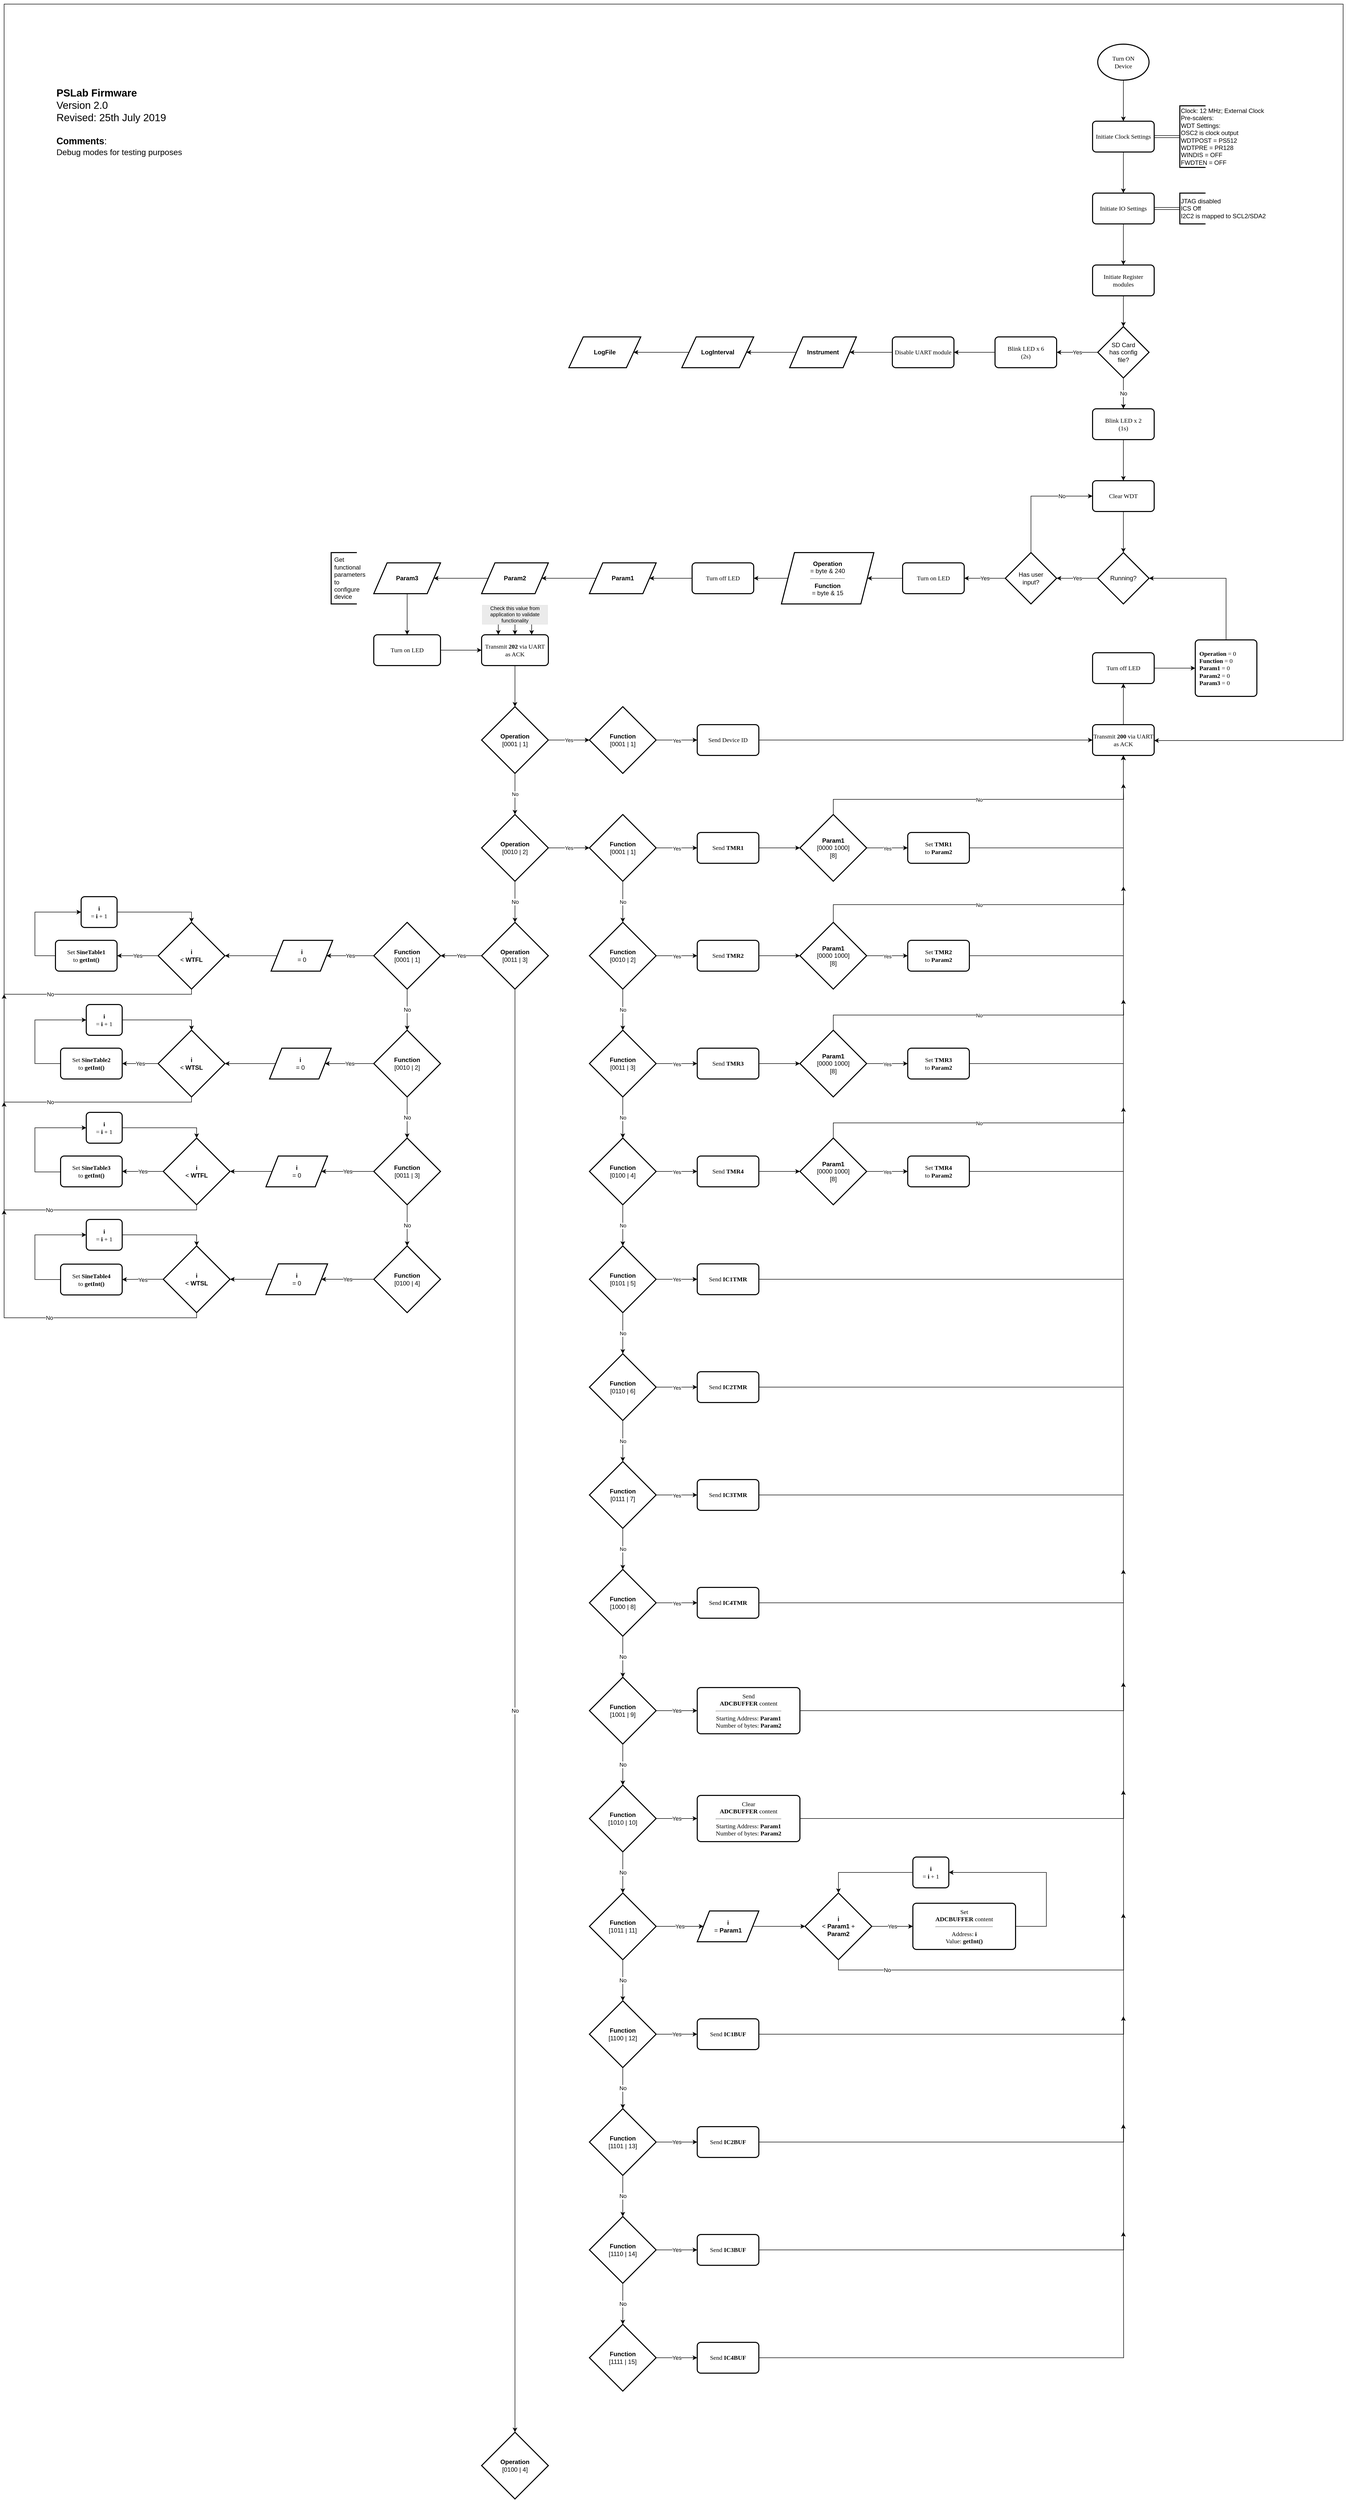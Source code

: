 <mxfile version="11.0.5" type="github"><diagram id="c2qmq4YDT2MLi4zwOtCz" name="Page-1"><mxGraphModel dx="8580" dy="3870" grid="1" gridSize="10" guides="1" tooltips="1" connect="1" arrows="1" fold="1" page="1" pageScale="1" pageWidth="1100" pageHeight="850" background="none" math="0" shadow="0"><root><mxCell id="0"/><mxCell id="1" parent="0"/><mxCell id="JLQIIP67hmDMI_vrZqVq-9" value="" style="edgeStyle=orthogonalEdgeStyle;rounded=0;orthogonalLoop=1;jettySize=auto;html=1;fontFamily=Tahoma;" parent="1" source="-tdx4x15cihyFk-FaLby-1" edge="1"><mxGeometry relative="1" as="geometry"><mxPoint x="540" y="200" as="targetPoint"/></mxGeometry></mxCell><mxCell id="-tdx4x15cihyFk-FaLby-1" value="&lt;div&gt;Turn ON&lt;/div&gt;&lt;div&gt;Device&lt;br&gt;&lt;/div&gt;" style="strokeWidth=2;html=1;shape=mxgraph.flowchart.start_2;whiteSpace=wrap;fontFamily=Tahoma;" parent="1" vertex="1"><mxGeometry x="490" y="50" width="100" height="70" as="geometry"/></mxCell><mxCell id="JLQIIP67hmDMI_vrZqVq-13" value="" style="edgeStyle=orthogonalEdgeStyle;rounded=0;orthogonalLoop=1;jettySize=auto;html=1;fontFamily=Tahoma;" parent="1" source="JLQIIP67hmDMI_vrZqVq-11" target="JLQIIP67hmDMI_vrZqVq-12" edge="1"><mxGeometry relative="1" as="geometry"/></mxCell><mxCell id="OJb5ZM0yWPmOM_hjNr9V-40" style="edgeStyle=orthogonalEdgeStyle;rounded=0;orthogonalLoop=1;jettySize=auto;html=1;exitX=1;exitY=0.5;exitDx=0;exitDy=0;entryX=0;entryY=0.5;entryDx=0;entryDy=0;entryPerimeter=0;shape=link;" edge="1" parent="1" source="JLQIIP67hmDMI_vrZqVq-11" target="OJb5ZM0yWPmOM_hjNr9V-39"><mxGeometry relative="1" as="geometry"/></mxCell><mxCell id="JLQIIP67hmDMI_vrZqVq-11" value="Initiate Clock Settings" style="rounded=1;whiteSpace=wrap;html=1;absoluteArcSize=1;arcSize=14;strokeWidth=2;fontFamily=Tahoma;" parent="1" vertex="1"><mxGeometry x="480" y="200" width="120" height="60" as="geometry"/></mxCell><mxCell id="JLQIIP67hmDMI_vrZqVq-15" value="" style="edgeStyle=orthogonalEdgeStyle;rounded=0;orthogonalLoop=1;jettySize=auto;html=1;fontFamily=Tahoma;" parent="1" source="JLQIIP67hmDMI_vrZqVq-12" target="JLQIIP67hmDMI_vrZqVq-14" edge="1"><mxGeometry relative="1" as="geometry"/></mxCell><mxCell id="OJb5ZM0yWPmOM_hjNr9V-42" style="edgeStyle=orthogonalEdgeStyle;shape=link;rounded=0;orthogonalLoop=1;jettySize=auto;html=1;exitX=1;exitY=0.5;exitDx=0;exitDy=0;entryX=0;entryY=0.5;entryDx=0;entryDy=0;entryPerimeter=0;" edge="1" parent="1" source="JLQIIP67hmDMI_vrZqVq-12" target="OJb5ZM0yWPmOM_hjNr9V-41"><mxGeometry relative="1" as="geometry"/></mxCell><mxCell id="JLQIIP67hmDMI_vrZqVq-12" value="Initiate IO Settings" style="rounded=1;whiteSpace=wrap;html=1;absoluteArcSize=1;arcSize=14;strokeWidth=2;fontFamily=Tahoma;" parent="1" vertex="1"><mxGeometry x="480" y="340" width="120" height="60" as="geometry"/></mxCell><mxCell id="RztKKbQVps4YFARmqWnj-3" value="" style="edgeStyle=orthogonalEdgeStyle;rounded=0;orthogonalLoop=1;jettySize=auto;html=1;entryX=0.5;entryY=0;entryDx=0;entryDy=0;entryPerimeter=0;" parent="1" source="JLQIIP67hmDMI_vrZqVq-14" target="RztKKbQVps4YFARmqWnj-10" edge="1"><mxGeometry relative="1" as="geometry"><mxPoint x="540" y="620" as="targetPoint"/></mxGeometry></mxCell><mxCell id="JLQIIP67hmDMI_vrZqVq-14" value="Initiate Register modules" style="rounded=1;whiteSpace=wrap;html=1;absoluteArcSize=1;arcSize=14;strokeWidth=2;fontFamily=Tahoma;" parent="1" vertex="1"><mxGeometry x="480" y="480" width="120" height="60" as="geometry"/></mxCell><mxCell id="RztKKbQVps4YFARmqWnj-7" value="No" style="edgeStyle=orthogonalEdgeStyle;rounded=0;orthogonalLoop=1;jettySize=auto;html=1;exitX=0.5;exitY=1;exitDx=0;exitDy=0;exitPerimeter=0;" parent="1" source="RztKKbQVps4YFARmqWnj-10" target="RztKKbQVps4YFARmqWnj-6" edge="1"><mxGeometry relative="1" as="geometry"><mxPoint x="540" y="680" as="sourcePoint"/></mxGeometry></mxCell><mxCell id="RztKKbQVps4YFARmqWnj-9" value="" style="edgeStyle=orthogonalEdgeStyle;rounded=0;orthogonalLoop=1;jettySize=auto;html=1;" parent="1" source="RztKKbQVps4YFARmqWnj-6" target="RztKKbQVps4YFARmqWnj-8" edge="1"><mxGeometry relative="1" as="geometry"/></mxCell><mxCell id="RztKKbQVps4YFARmqWnj-6" value="&lt;div&gt;Blink LED x 2&lt;/div&gt;&lt;div&gt;(1s)&lt;br&gt;&lt;/div&gt;" style="rounded=1;whiteSpace=wrap;html=1;absoluteArcSize=1;arcSize=14;strokeWidth=2;fontFamily=Tahoma;" parent="1" vertex="1"><mxGeometry x="480" y="760" width="120" height="60" as="geometry"/></mxCell><mxCell id="RztKKbQVps4YFARmqWnj-33" value="" style="edgeStyle=orthogonalEdgeStyle;rounded=0;orthogonalLoop=1;jettySize=auto;html=1;" parent="1" source="RztKKbQVps4YFARmqWnj-8" edge="1"><mxGeometry relative="1" as="geometry"><mxPoint x="540" y="1040" as="targetPoint"/></mxGeometry></mxCell><mxCell id="RztKKbQVps4YFARmqWnj-8" value="Clear WDT" style="rounded=1;whiteSpace=wrap;html=1;absoluteArcSize=1;arcSize=14;strokeWidth=2;fontFamily=Tahoma;" parent="1" vertex="1"><mxGeometry x="480" y="900" width="120" height="60" as="geometry"/></mxCell><mxCell id="RztKKbQVps4YFARmqWnj-12" value="Yes" style="edgeStyle=orthogonalEdgeStyle;rounded=0;orthogonalLoop=1;jettySize=auto;html=1;entryX=1;entryY=0.5;entryDx=0;entryDy=0;" parent="1" source="RztKKbQVps4YFARmqWnj-10" target="RztKKbQVps4YFARmqWnj-13" edge="1"><mxGeometry relative="1" as="geometry"><mxPoint x="410" y="650" as="targetPoint"/></mxGeometry></mxCell><mxCell id="RztKKbQVps4YFARmqWnj-10" value="&lt;div&gt;SD Card&lt;/div&gt;&lt;div&gt;has config&lt;/div&gt;&lt;div&gt;file?&lt;br&gt;&lt;/div&gt;" style="strokeWidth=2;html=1;shape=mxgraph.flowchart.decision;whiteSpace=wrap;" parent="1" vertex="1"><mxGeometry x="490" y="600" width="100" height="100" as="geometry"/></mxCell><mxCell id="RztKKbQVps4YFARmqWnj-15" value="" style="edgeStyle=orthogonalEdgeStyle;rounded=0;orthogonalLoop=1;jettySize=auto;html=1;" parent="1" source="RztKKbQVps4YFARmqWnj-13" target="RztKKbQVps4YFARmqWnj-14" edge="1"><mxGeometry relative="1" as="geometry"/></mxCell><mxCell id="RztKKbQVps4YFARmqWnj-13" value="&lt;div&gt;Blink LED x 6&lt;/div&gt;&lt;div&gt;(2s)&lt;br&gt;&lt;/div&gt;" style="rounded=1;whiteSpace=wrap;html=1;absoluteArcSize=1;arcSize=14;strokeWidth=2;fontFamily=Tahoma;" parent="1" vertex="1"><mxGeometry x="290" y="620" width="120" height="60" as="geometry"/></mxCell><mxCell id="RztKKbQVps4YFARmqWnj-26" value="" style="edgeStyle=orthogonalEdgeStyle;rounded=0;orthogonalLoop=1;jettySize=auto;html=1;entryX=1;entryY=0.5;entryDx=0;entryDy=0;" parent="1" source="RztKKbQVps4YFARmqWnj-14" target="RztKKbQVps4YFARmqWnj-27" edge="1"><mxGeometry relative="1" as="geometry"><mxPoint x="10" y="650" as="targetPoint"/></mxGeometry></mxCell><mxCell id="RztKKbQVps4YFARmqWnj-14" value="Disable UART module" style="rounded=1;whiteSpace=wrap;html=1;absoluteArcSize=1;arcSize=14;strokeWidth=2;fontFamily=Tahoma;" parent="1" vertex="1"><mxGeometry x="90" y="620" width="120" height="60" as="geometry"/></mxCell><mxCell id="RztKKbQVps4YFARmqWnj-29" value="" style="edgeStyle=orthogonalEdgeStyle;rounded=0;orthogonalLoop=1;jettySize=auto;html=1;" parent="1" source="RztKKbQVps4YFARmqWnj-27" target="RztKKbQVps4YFARmqWnj-28" edge="1"><mxGeometry relative="1" as="geometry"/></mxCell><mxCell id="RztKKbQVps4YFARmqWnj-27" value="&lt;b&gt;Instrument&lt;/b&gt;" style="shape=parallelogram;perimeter=parallelogramPerimeter;whiteSpace=wrap;html=1;strokeWidth=2;" parent="1" vertex="1"><mxGeometry x="-110" y="620" width="130" height="60" as="geometry"/></mxCell><mxCell id="RztKKbQVps4YFARmqWnj-31" value="" style="edgeStyle=orthogonalEdgeStyle;rounded=0;orthogonalLoop=1;jettySize=auto;html=1;" parent="1" source="RztKKbQVps4YFARmqWnj-28" target="RztKKbQVps4YFARmqWnj-30" edge="1"><mxGeometry relative="1" as="geometry"/></mxCell><mxCell id="RztKKbQVps4YFARmqWnj-28" value="&lt;b&gt;LogInterval&lt;/b&gt;" style="shape=parallelogram;perimeter=parallelogramPerimeter;whiteSpace=wrap;html=1;strokeWidth=2;" parent="1" vertex="1"><mxGeometry x="-320" y="620" width="140" height="60" as="geometry"/></mxCell><mxCell id="RztKKbQVps4YFARmqWnj-30" value="&lt;b&gt;LogFile&lt;/b&gt;" style="shape=parallelogram;perimeter=parallelogramPerimeter;whiteSpace=wrap;html=1;strokeWidth=2;" parent="1" vertex="1"><mxGeometry x="-540" y="620" width="140" height="60" as="geometry"/></mxCell><mxCell id="RztKKbQVps4YFARmqWnj-36" value="&lt;div&gt;Yes&lt;/div&gt;" style="edgeStyle=orthogonalEdgeStyle;rounded=0;orthogonalLoop=1;jettySize=auto;html=1;" parent="1" source="RztKKbQVps4YFARmqWnj-34" target="RztKKbQVps4YFARmqWnj-35" edge="1"><mxGeometry relative="1" as="geometry"/></mxCell><mxCell id="RztKKbQVps4YFARmqWnj-34" value="Running?" style="strokeWidth=2;html=1;shape=mxgraph.flowchart.decision;whiteSpace=wrap;" parent="1" vertex="1"><mxGeometry x="490" y="1040" width="100" height="100" as="geometry"/></mxCell><mxCell id="RztKKbQVps4YFARmqWnj-39" value="No" style="edgeStyle=orthogonalEdgeStyle;rounded=0;orthogonalLoop=1;jettySize=auto;html=1;exitX=0.5;exitY=0;exitDx=0;exitDy=0;exitPerimeter=0;entryX=0;entryY=0.5;entryDx=0;entryDy=0;" parent="1" source="RztKKbQVps4YFARmqWnj-35" edge="1" target="RztKKbQVps4YFARmqWnj-8"><mxGeometry x="0.477" relative="1" as="geometry"><mxPoint x="540" y="1000" as="targetPoint"/><Array as="points"><mxPoint x="360" y="930"/></Array><mxPoint as="offset"/></mxGeometry></mxCell><mxCell id="RztKKbQVps4YFARmqWnj-51" value="Yes" style="edgeStyle=orthogonalEdgeStyle;rounded=0;orthogonalLoop=1;jettySize=auto;html=1;" parent="1" source="RztKKbQVps4YFARmqWnj-35" edge="1"><mxGeometry relative="1" as="geometry"><mxPoint x="230" y="1090" as="targetPoint"/></mxGeometry></mxCell><mxCell id="RztKKbQVps4YFARmqWnj-35" value="&lt;div&gt;Has user&lt;/div&gt;&lt;div&gt;input?&lt;br&gt;&lt;/div&gt;" style="strokeWidth=2;html=1;shape=mxgraph.flowchart.decision;whiteSpace=wrap;" parent="1" vertex="1"><mxGeometry x="310" y="1040" width="100" height="100" as="geometry"/></mxCell><mxCell id="RztKKbQVps4YFARmqWnj-54" style="edgeStyle=orthogonalEdgeStyle;rounded=0;orthogonalLoop=1;jettySize=auto;html=1;exitX=0;exitY=0.5;exitDx=0;exitDy=0;entryX=1;entryY=0.5;entryDx=0;entryDy=0;" parent="1" source="RztKKbQVps4YFARmqWnj-52" target="RztKKbQVps4YFARmqWnj-53" edge="1"><mxGeometry relative="1" as="geometry"/></mxCell><mxCell id="RztKKbQVps4YFARmqWnj-52" value="Turn on LED" style="rounded=1;whiteSpace=wrap;html=1;absoluteArcSize=1;arcSize=14;strokeWidth=2;fontFamily=Tahoma;" parent="1" vertex="1"><mxGeometry x="110" y="1060" width="120" height="60" as="geometry"/></mxCell><mxCell id="RztKKbQVps4YFARmqWnj-56" style="edgeStyle=orthogonalEdgeStyle;rounded=0;orthogonalLoop=1;jettySize=auto;html=1;exitX=0;exitY=0.5;exitDx=0;exitDy=0;entryX=1;entryY=0.5;entryDx=0;entryDy=0;" parent="1" source="RztKKbQVps4YFARmqWnj-53" target="RztKKbQVps4YFARmqWnj-55" edge="1"><mxGeometry relative="1" as="geometry"/></mxCell><mxCell id="RztKKbQVps4YFARmqWnj-53" value="&lt;div&gt;&lt;b&gt;Operation&lt;/b&gt; &lt;br&gt;&lt;/div&gt;&lt;div&gt;= byte &amp;amp; 240&lt;br&gt;&lt;hr&gt;&lt;/div&gt;&lt;div&gt;&lt;b&gt;Function&lt;/b&gt; &lt;br&gt;&lt;/div&gt;&lt;div&gt;= byte &amp;amp; 15&lt;br&gt;&lt;/div&gt;" style="shape=parallelogram;perimeter=parallelogramPerimeter;whiteSpace=wrap;html=1;strokeWidth=2;size=0.141;" parent="1" vertex="1"><mxGeometry x="-126" y="1040" width="180" height="100" as="geometry"/></mxCell><mxCell id="RztKKbQVps4YFARmqWnj-58" style="edgeStyle=orthogonalEdgeStyle;rounded=0;orthogonalLoop=1;jettySize=auto;html=1;exitX=0;exitY=0.5;exitDx=0;exitDy=0;entryX=1;entryY=0.5;entryDx=0;entryDy=0;" parent="1" source="RztKKbQVps4YFARmqWnj-55" target="RztKKbQVps4YFARmqWnj-57" edge="1"><mxGeometry relative="1" as="geometry"/></mxCell><mxCell id="RztKKbQVps4YFARmqWnj-55" value="Turn off LED" style="rounded=1;whiteSpace=wrap;html=1;absoluteArcSize=1;arcSize=14;strokeWidth=2;fontFamily=Tahoma;" parent="1" vertex="1"><mxGeometry x="-300" y="1060" width="120" height="60" as="geometry"/></mxCell><mxCell id="RztKKbQVps4YFARmqWnj-60" value="" style="edgeStyle=orthogonalEdgeStyle;rounded=0;orthogonalLoop=1;jettySize=auto;html=1;" parent="1" source="RztKKbQVps4YFARmqWnj-57" target="RztKKbQVps4YFARmqWnj-59" edge="1"><mxGeometry relative="1" as="geometry"/></mxCell><mxCell id="RztKKbQVps4YFARmqWnj-57" value="&lt;b&gt;Param1&lt;/b&gt;" style="shape=parallelogram;perimeter=parallelogramPerimeter;whiteSpace=wrap;html=1;strokeWidth=2;" parent="1" vertex="1"><mxGeometry x="-500" y="1060" width="130" height="60" as="geometry"/></mxCell><mxCell id="RztKKbQVps4YFARmqWnj-62" value="" style="edgeStyle=orthogonalEdgeStyle;rounded=0;orthogonalLoop=1;jettySize=auto;html=1;" parent="1" source="RztKKbQVps4YFARmqWnj-59" target="RztKKbQVps4YFARmqWnj-61" edge="1"><mxGeometry relative="1" as="geometry"/></mxCell><mxCell id="RztKKbQVps4YFARmqWnj-59" value="&lt;b&gt;Param2&lt;/b&gt;" style="shape=parallelogram;perimeter=parallelogramPerimeter;whiteSpace=wrap;html=1;strokeWidth=2;" parent="1" vertex="1"><mxGeometry x="-710" y="1060" width="130" height="60" as="geometry"/></mxCell><mxCell id="RztKKbQVps4YFARmqWnj-64" value="" style="edgeStyle=orthogonalEdgeStyle;rounded=0;orthogonalLoop=1;jettySize=auto;html=1;" parent="1" source="RztKKbQVps4YFARmqWnj-61" target="RztKKbQVps4YFARmqWnj-63" edge="1"><mxGeometry relative="1" as="geometry"/></mxCell><mxCell id="RztKKbQVps4YFARmqWnj-61" value="&lt;b&gt;Param3&lt;/b&gt;" style="shape=parallelogram;perimeter=parallelogramPerimeter;whiteSpace=wrap;html=1;strokeWidth=2;" parent="1" vertex="1"><mxGeometry x="-920" y="1060" width="130" height="60" as="geometry"/></mxCell><mxCell id="RztKKbQVps4YFARmqWnj-66" value="" style="edgeStyle=orthogonalEdgeStyle;rounded=0;orthogonalLoop=1;jettySize=auto;html=1;" parent="1" source="RztKKbQVps4YFARmqWnj-63" target="RztKKbQVps4YFARmqWnj-65" edge="1"><mxGeometry relative="1" as="geometry"/></mxCell><mxCell id="RztKKbQVps4YFARmqWnj-63" value="Turn on LED" style="rounded=1;whiteSpace=wrap;html=1;absoluteArcSize=1;arcSize=14;strokeWidth=2;fontFamily=Tahoma;" parent="1" vertex="1"><mxGeometry x="-920" y="1200" width="130" height="60" as="geometry"/></mxCell><mxCell id="RztKKbQVps4YFARmqWnj-75" value="" style="edgeStyle=orthogonalEdgeStyle;rounded=0;orthogonalLoop=1;jettySize=auto;html=1;fontSize=10;fontColor=#000000;" parent="1" source="RztKKbQVps4YFARmqWnj-65" target="RztKKbQVps4YFARmqWnj-74" edge="1"><mxGeometry relative="1" as="geometry"/></mxCell><mxCell id="RztKKbQVps4YFARmqWnj-65" value="Transmit &lt;b&gt;202&lt;/b&gt; via UART as ACK" style="rounded=1;whiteSpace=wrap;html=1;absoluteArcSize=1;arcSize=14;strokeWidth=2;fontFamily=Tahoma;" parent="1" vertex="1"><mxGeometry x="-710" y="1200" width="130" height="60" as="geometry"/></mxCell><mxCell id="RztKKbQVps4YFARmqWnj-89" value="Yes" style="edgeStyle=orthogonalEdgeStyle;rounded=0;orthogonalLoop=1;jettySize=auto;html=1;fontSize=10;fontColor=#000000;" parent="1" source="RztKKbQVps4YFARmqWnj-74" target="RztKKbQVps4YFARmqWnj-88" edge="1"><mxGeometry relative="1" as="geometry"/></mxCell><mxCell id="RztKKbQVps4YFARmqWnj-99" value="No" style="edgeStyle=orthogonalEdgeStyle;rounded=0;orthogonalLoop=1;jettySize=auto;html=1;fontSize=10;fontColor=#000000;" parent="1" source="RztKKbQVps4YFARmqWnj-74" target="RztKKbQVps4YFARmqWnj-98" edge="1"><mxGeometry relative="1" as="geometry"/></mxCell><mxCell id="RztKKbQVps4YFARmqWnj-74" value="&lt;div&gt;&lt;b&gt;Operation&lt;/b&gt; &lt;/div&gt;&lt;div&gt;[0001 | 1]&lt;br&gt;&lt;/div&gt;" style="strokeWidth=2;html=1;shape=mxgraph.flowchart.decision;whiteSpace=wrap;" parent="1" vertex="1"><mxGeometry x="-710" y="1340" width="130" height="130" as="geometry"/></mxCell><mxCell id="RztKKbQVps4YFARmqWnj-101" value="Yes" style="edgeStyle=orthogonalEdgeStyle;rounded=0;orthogonalLoop=1;jettySize=auto;html=1;fontSize=10;fontColor=#000000;" parent="1" source="RztKKbQVps4YFARmqWnj-98" target="RztKKbQVps4YFARmqWnj-100" edge="1"><mxGeometry relative="1" as="geometry"/></mxCell><mxCell id="OJb5ZM0yWPmOM_hjNr9V-70" value="No" style="edgeStyle=orthogonalEdgeStyle;rounded=0;orthogonalLoop=1;jettySize=auto;html=1;" edge="1" parent="1" source="RztKKbQVps4YFARmqWnj-98" target="OJb5ZM0yWPmOM_hjNr9V-69"><mxGeometry relative="1" as="geometry"/></mxCell><mxCell id="RztKKbQVps4YFARmqWnj-98" value="&lt;div&gt;&lt;b&gt;Operation&lt;/b&gt; &lt;/div&gt;&lt;div&gt;[0010 | 2]&lt;br&gt;&lt;/div&gt;" style="strokeWidth=2;html=1;shape=mxgraph.flowchart.decision;whiteSpace=wrap;" parent="1" vertex="1"><mxGeometry x="-710" y="1550" width="130" height="130" as="geometry"/></mxCell><mxCell id="OJb5ZM0yWPmOM_hjNr9V-72" value="Yes" style="edgeStyle=orthogonalEdgeStyle;rounded=0;orthogonalLoop=1;jettySize=auto;html=1;" edge="1" parent="1" source="OJb5ZM0yWPmOM_hjNr9V-69" target="OJb5ZM0yWPmOM_hjNr9V-71"><mxGeometry relative="1" as="geometry"/></mxCell><mxCell id="OJb5ZM0yWPmOM_hjNr9V-74" value="No" style="edgeStyle=orthogonalEdgeStyle;rounded=0;orthogonalLoop=1;jettySize=auto;html=1;" edge="1" parent="1" source="OJb5ZM0yWPmOM_hjNr9V-69" target="OJb5ZM0yWPmOM_hjNr9V-73"><mxGeometry relative="1" as="geometry"/></mxCell><mxCell id="OJb5ZM0yWPmOM_hjNr9V-69" value="&lt;div&gt;&lt;b&gt;Operation&lt;/b&gt; &lt;/div&gt;&lt;div&gt;[0011 | 3]&lt;br&gt;&lt;/div&gt;" style="strokeWidth=2;html=1;shape=mxgraph.flowchart.decision;whiteSpace=wrap;" vertex="1" parent="1"><mxGeometry x="-710" y="1760" width="130" height="130" as="geometry"/></mxCell><mxCell id="OJb5ZM0yWPmOM_hjNr9V-73" value="&lt;div&gt;&lt;b&gt;Operation&lt;/b&gt; &lt;/div&gt;&lt;div&gt;[0100 | 4]&lt;br&gt;&lt;/div&gt;" style="strokeWidth=2;html=1;shape=mxgraph.flowchart.decision;whiteSpace=wrap;" vertex="1" parent="1"><mxGeometry x="-710" y="4700" width="130" height="130" as="geometry"/></mxCell><mxCell id="OJb5ZM0yWPmOM_hjNr9V-79" value="No" style="edgeStyle=orthogonalEdgeStyle;rounded=0;orthogonalLoop=1;jettySize=auto;html=1;" edge="1" parent="1" source="OJb5ZM0yWPmOM_hjNr9V-71" target="OJb5ZM0yWPmOM_hjNr9V-78"><mxGeometry relative="1" as="geometry"/></mxCell><mxCell id="OJb5ZM0yWPmOM_hjNr9V-85" value="Yes" style="edgeStyle=orthogonalEdgeStyle;rounded=0;orthogonalLoop=1;jettySize=auto;html=1;entryX=1;entryY=0.5;entryDx=0;entryDy=0;" edge="1" parent="1" source="OJb5ZM0yWPmOM_hjNr9V-71" target="OJb5ZM0yWPmOM_hjNr9V-83"><mxGeometry relative="1" as="geometry"><mxPoint x="-1000" y="1825" as="targetPoint"/></mxGeometry></mxCell><mxCell id="OJb5ZM0yWPmOM_hjNr9V-71" value="&lt;div&gt;&lt;b&gt;Function&lt;/b&gt; &lt;/div&gt;&lt;div&gt;[0001 | 1]&lt;br&gt;&lt;/div&gt;" style="strokeWidth=2;html=1;shape=mxgraph.flowchart.decision;whiteSpace=wrap;" vertex="1" parent="1"><mxGeometry x="-920" y="1760" width="130" height="130" as="geometry"/></mxCell><mxCell id="OJb5ZM0yWPmOM_hjNr9V-113" value="Yes" style="edgeStyle=orthogonalEdgeStyle;rounded=0;orthogonalLoop=1;jettySize=auto;html=1;exitX=0;exitY=0.5;exitDx=0;exitDy=0;exitPerimeter=0;entryX=1;entryY=0.5;entryDx=0;entryDy=0;" edge="1" parent="1" source="OJb5ZM0yWPmOM_hjNr9V-78" target="OJb5ZM0yWPmOM_hjNr9V-101"><mxGeometry relative="1" as="geometry"/></mxCell><mxCell id="OJb5ZM0yWPmOM_hjNr9V-116" value="No" style="edgeStyle=orthogonalEdgeStyle;rounded=0;orthogonalLoop=1;jettySize=auto;html=1;" edge="1" parent="1" source="OJb5ZM0yWPmOM_hjNr9V-78" target="OJb5ZM0yWPmOM_hjNr9V-115"><mxGeometry relative="1" as="geometry"/></mxCell><mxCell id="OJb5ZM0yWPmOM_hjNr9V-78" value="&lt;div&gt;&lt;b&gt;Function&lt;/b&gt; &lt;/div&gt;&lt;div&gt;[0010 | 2]&lt;br&gt;&lt;/div&gt;" style="strokeWidth=2;html=1;shape=mxgraph.flowchart.decision;whiteSpace=wrap;" vertex="1" parent="1"><mxGeometry x="-920" y="1970" width="130" height="130" as="geometry"/></mxCell><mxCell id="OJb5ZM0yWPmOM_hjNr9V-118" value="No" style="edgeStyle=orthogonalEdgeStyle;rounded=0;orthogonalLoop=1;jettySize=auto;html=1;" edge="1" parent="1" source="OJb5ZM0yWPmOM_hjNr9V-115" target="OJb5ZM0yWPmOM_hjNr9V-117"><mxGeometry relative="1" as="geometry"/></mxCell><mxCell id="OJb5ZM0yWPmOM_hjNr9V-120" value="Yes" style="edgeStyle=orthogonalEdgeStyle;rounded=0;orthogonalLoop=1;jettySize=auto;html=1;entryX=1;entryY=0.5;entryDx=0;entryDy=0;" edge="1" parent="1" source="OJb5ZM0yWPmOM_hjNr9V-115" target="OJb5ZM0yWPmOM_hjNr9V-123"><mxGeometry relative="1" as="geometry"><mxPoint x="-1000" y="2245" as="targetPoint"/></mxGeometry></mxCell><mxCell id="OJb5ZM0yWPmOM_hjNr9V-115" value="&lt;div&gt;&lt;b&gt;Function&lt;/b&gt; &lt;/div&gt;&lt;div&gt;[0011 | 3]&lt;br&gt;&lt;/div&gt;" style="strokeWidth=2;html=1;shape=mxgraph.flowchart.decision;whiteSpace=wrap;" vertex="1" parent="1"><mxGeometry x="-920" y="2180" width="130" height="130" as="geometry"/></mxCell><mxCell id="OJb5ZM0yWPmOM_hjNr9V-122" value="Yes" style="edgeStyle=orthogonalEdgeStyle;rounded=0;orthogonalLoop=1;jettySize=auto;html=1;entryX=1;entryY=0.5;entryDx=0;entryDy=0;" edge="1" parent="1" source="OJb5ZM0yWPmOM_hjNr9V-117" target="OJb5ZM0yWPmOM_hjNr9V-124"><mxGeometry relative="1" as="geometry"><mxPoint x="-1000" y="2455" as="targetPoint"/></mxGeometry></mxCell><mxCell id="OJb5ZM0yWPmOM_hjNr9V-117" value="&lt;div&gt;&lt;b&gt;Function&lt;/b&gt; &lt;/div&gt;&lt;div&gt;[0100 | 4]&lt;br&gt;&lt;/div&gt;" style="strokeWidth=2;html=1;shape=mxgraph.flowchart.decision;whiteSpace=wrap;" vertex="1" parent="1"><mxGeometry x="-920" y="2390" width="130" height="130" as="geometry"/></mxCell><mxCell id="RztKKbQVps4YFARmqWnj-103" value="No" style="edgeStyle=orthogonalEdgeStyle;rounded=0;orthogonalLoop=1;jettySize=auto;html=1;fontSize=10;fontColor=#000000;" parent="1" source="RztKKbQVps4YFARmqWnj-100" target="RztKKbQVps4YFARmqWnj-102" edge="1"><mxGeometry relative="1" as="geometry"/></mxCell><mxCell id="RztKKbQVps4YFARmqWnj-109" value="Yes" style="edgeStyle=orthogonalEdgeStyle;rounded=0;orthogonalLoop=1;jettySize=auto;html=1;fontSize=10;fontColor=#000000;" parent="1" source="RztKKbQVps4YFARmqWnj-100" edge="1"><mxGeometry relative="1" as="geometry"><mxPoint x="-290.0" y="1615" as="targetPoint"/></mxGeometry></mxCell><mxCell id="RztKKbQVps4YFARmqWnj-100" value="&lt;div&gt;&lt;b&gt;Function&lt;/b&gt; &lt;/div&gt;&lt;div&gt;[0001 | 1]&lt;br&gt;&lt;/div&gt;" style="strokeWidth=2;html=1;shape=mxgraph.flowchart.decision;whiteSpace=wrap;" parent="1" vertex="1"><mxGeometry x="-500" y="1550" width="130" height="130" as="geometry"/></mxCell><mxCell id="RztKKbQVps4YFARmqWnj-105" value="No" style="edgeStyle=orthogonalEdgeStyle;rounded=0;orthogonalLoop=1;jettySize=auto;html=1;fontSize=10;fontColor=#000000;" parent="1" source="RztKKbQVps4YFARmqWnj-102" target="RztKKbQVps4YFARmqWnj-104" edge="1"><mxGeometry relative="1" as="geometry"/></mxCell><mxCell id="RztKKbQVps4YFARmqWnj-113" value="Yes" style="edgeStyle=orthogonalEdgeStyle;rounded=0;orthogonalLoop=1;jettySize=auto;html=1;fontSize=10;fontColor=#000000;" parent="1" source="RztKKbQVps4YFARmqWnj-102" edge="1"><mxGeometry relative="1" as="geometry"><mxPoint x="-290.0" y="1825" as="targetPoint"/></mxGeometry></mxCell><mxCell id="RztKKbQVps4YFARmqWnj-102" value="&lt;div&gt;&lt;b&gt;Function&lt;/b&gt; &lt;/div&gt;&lt;div&gt;[0010 | 2]&lt;br&gt;&lt;/div&gt;" style="strokeWidth=2;html=1;shape=mxgraph.flowchart.decision;whiteSpace=wrap;" parent="1" vertex="1"><mxGeometry x="-500" y="1760" width="130" height="130" as="geometry"/></mxCell><mxCell id="RztKKbQVps4YFARmqWnj-107" value="No" style="edgeStyle=orthogonalEdgeStyle;rounded=0;orthogonalLoop=1;jettySize=auto;html=1;fontSize=10;fontColor=#000000;" parent="1" source="RztKKbQVps4YFARmqWnj-104" target="RztKKbQVps4YFARmqWnj-106" edge="1"><mxGeometry relative="1" as="geometry"/></mxCell><mxCell id="RztKKbQVps4YFARmqWnj-117" value="Yes" style="edgeStyle=orthogonalEdgeStyle;rounded=0;orthogonalLoop=1;jettySize=auto;html=1;fontSize=10;fontColor=#000000;" parent="1" source="RztKKbQVps4YFARmqWnj-104" edge="1"><mxGeometry relative="1" as="geometry"><mxPoint x="-290.0" y="2035" as="targetPoint"/></mxGeometry></mxCell><mxCell id="RztKKbQVps4YFARmqWnj-104" value="&lt;div&gt;&lt;b&gt;Function&lt;/b&gt; &lt;/div&gt;&lt;div&gt;[0011 | 3]&lt;br&gt;&lt;/div&gt;" style="strokeWidth=2;html=1;shape=mxgraph.flowchart.decision;whiteSpace=wrap;" parent="1" vertex="1"><mxGeometry x="-500" y="1970" width="130" height="130" as="geometry"/></mxCell><mxCell id="RztKKbQVps4YFARmqWnj-119" value="Yes" style="edgeStyle=orthogonalEdgeStyle;rounded=0;orthogonalLoop=1;jettySize=auto;html=1;fontSize=10;fontColor=#000000;" parent="1" source="RztKKbQVps4YFARmqWnj-106" edge="1"><mxGeometry relative="1" as="geometry"><mxPoint x="-290.0" y="2245" as="targetPoint"/></mxGeometry></mxCell><mxCell id="RztKKbQVps4YFARmqWnj-158" value="No" style="edgeStyle=orthogonalEdgeStyle;rounded=0;orthogonalLoop=1;jettySize=auto;html=1;fontSize=10;fontColor=#000000;" parent="1" source="RztKKbQVps4YFARmqWnj-106" target="RztKKbQVps4YFARmqWnj-157" edge="1"><mxGeometry relative="1" as="geometry"/></mxCell><mxCell id="RztKKbQVps4YFARmqWnj-106" value="&lt;div&gt;&lt;b&gt;Function&lt;/b&gt; &lt;/div&gt;&lt;div&gt;[0100 | 4]&lt;br&gt;&lt;/div&gt;" style="strokeWidth=2;html=1;shape=mxgraph.flowchart.decision;whiteSpace=wrap;" parent="1" vertex="1"><mxGeometry x="-500" y="2180" width="130" height="130" as="geometry"/></mxCell><mxCell id="RztKKbQVps4YFARmqWnj-162" value="Yes" style="edgeStyle=orthogonalEdgeStyle;rounded=0;orthogonalLoop=1;jettySize=auto;html=1;exitX=1;exitY=0.5;exitDx=0;exitDy=0;exitPerimeter=0;entryX=0;entryY=0.5;entryDx=0;entryDy=0;fontSize=10;fontColor=#000000;" parent="1" source="RztKKbQVps4YFARmqWnj-157" target="RztKKbQVps4YFARmqWnj-161" edge="1"><mxGeometry relative="1" as="geometry"/></mxCell><mxCell id="RztKKbQVps4YFARmqWnj-164" value="No" style="edgeStyle=orthogonalEdgeStyle;rounded=0;orthogonalLoop=1;jettySize=auto;html=1;fontSize=10;fontColor=#000000;" parent="1" source="RztKKbQVps4YFARmqWnj-157" target="RztKKbQVps4YFARmqWnj-163" edge="1"><mxGeometry relative="1" as="geometry"/></mxCell><mxCell id="RztKKbQVps4YFARmqWnj-157" value="&lt;div&gt;&lt;b&gt;Function&lt;/b&gt; &lt;/div&gt;&lt;div&gt;[0101 | 5]&lt;br&gt;&lt;/div&gt;" style="strokeWidth=2;html=1;shape=mxgraph.flowchart.decision;whiteSpace=wrap;" parent="1" vertex="1"><mxGeometry x="-500" y="2390" width="130" height="130" as="geometry"/></mxCell><mxCell id="RztKKbQVps4YFARmqWnj-166" value="Yes" style="edgeStyle=orthogonalEdgeStyle;rounded=0;orthogonalLoop=1;jettySize=auto;html=1;fontSize=10;fontColor=#000000;" parent="1" source="RztKKbQVps4YFARmqWnj-163" edge="1"><mxGeometry relative="1" as="geometry"><mxPoint x="-290" y="2665.0" as="targetPoint"/></mxGeometry></mxCell><mxCell id="RztKKbQVps4YFARmqWnj-168" value="No" style="edgeStyle=orthogonalEdgeStyle;rounded=0;orthogonalLoop=1;jettySize=auto;html=1;fontSize=10;fontColor=#000000;" parent="1" source="RztKKbQVps4YFARmqWnj-163" target="RztKKbQVps4YFARmqWnj-167" edge="1"><mxGeometry relative="1" as="geometry"/></mxCell><mxCell id="RztKKbQVps4YFARmqWnj-163" value="&lt;div&gt;&lt;b&gt;Function&lt;/b&gt; &lt;/div&gt;&lt;div&gt;[0110 | 6]&lt;br&gt;&lt;/div&gt;" style="strokeWidth=2;html=1;shape=mxgraph.flowchart.decision;whiteSpace=wrap;" parent="1" vertex="1"><mxGeometry x="-500" y="2600" width="130" height="130" as="geometry"/></mxCell><mxCell id="RztKKbQVps4YFARmqWnj-170" value="Yes" style="edgeStyle=orthogonalEdgeStyle;rounded=0;orthogonalLoop=1;jettySize=auto;html=1;fontSize=10;fontColor=#000000;" parent="1" source="RztKKbQVps4YFARmqWnj-167" edge="1"><mxGeometry relative="1" as="geometry"><mxPoint x="-290" y="2875" as="targetPoint"/></mxGeometry></mxCell><mxCell id="RztKKbQVps4YFARmqWnj-172" value="No" style="edgeStyle=orthogonalEdgeStyle;rounded=0;orthogonalLoop=1;jettySize=auto;html=1;fontSize=10;fontColor=#000000;" parent="1" source="RztKKbQVps4YFARmqWnj-167" target="RztKKbQVps4YFARmqWnj-171" edge="1"><mxGeometry relative="1" as="geometry"/></mxCell><mxCell id="RztKKbQVps4YFARmqWnj-167" value="&lt;div&gt;&lt;b&gt;Function&lt;/b&gt; &lt;/div&gt;&lt;div&gt;[0111 | 7]&lt;br&gt;&lt;/div&gt;" style="strokeWidth=2;html=1;shape=mxgraph.flowchart.decision;whiteSpace=wrap;" parent="1" vertex="1"><mxGeometry x="-500" y="2810" width="130" height="130" as="geometry"/></mxCell><mxCell id="RztKKbQVps4YFARmqWnj-174" value="Yes" style="edgeStyle=orthogonalEdgeStyle;rounded=0;orthogonalLoop=1;jettySize=auto;html=1;fontSize=10;fontColor=#000000;" parent="1" source="RztKKbQVps4YFARmqWnj-171" edge="1"><mxGeometry relative="1" as="geometry"><mxPoint x="-290" y="3085" as="targetPoint"/></mxGeometry></mxCell><mxCell id="OJb5ZM0yWPmOM_hjNr9V-2" value="No" style="edgeStyle=orthogonalEdgeStyle;rounded=0;orthogonalLoop=1;jettySize=auto;html=1;" edge="1" parent="1" source="RztKKbQVps4YFARmqWnj-171" target="OJb5ZM0yWPmOM_hjNr9V-1"><mxGeometry relative="1" as="geometry"/></mxCell><mxCell id="RztKKbQVps4YFARmqWnj-171" value="&lt;div&gt;&lt;b&gt;Function&lt;/b&gt; &lt;/div&gt;&lt;div&gt;[1000 | 8]&lt;br&gt;&lt;/div&gt;" style="strokeWidth=2;html=1;shape=mxgraph.flowchart.decision;whiteSpace=wrap;" parent="1" vertex="1"><mxGeometry x="-500" y="3020" width="130" height="130" as="geometry"/></mxCell><mxCell id="OJb5ZM0yWPmOM_hjNr9V-8" value="No" style="edgeStyle=orthogonalEdgeStyle;rounded=0;orthogonalLoop=1;jettySize=auto;html=1;" edge="1" parent="1" source="OJb5ZM0yWPmOM_hjNr9V-1" target="OJb5ZM0yWPmOM_hjNr9V-7"><mxGeometry relative="1" as="geometry"/></mxCell><mxCell id="OJb5ZM0yWPmOM_hjNr9V-21" value="Yes" style="edgeStyle=orthogonalEdgeStyle;rounded=0;orthogonalLoop=1;jettySize=auto;html=1;exitX=1;exitY=0.5;exitDx=0;exitDy=0;exitPerimeter=0;entryX=0;entryY=0.5;entryDx=0;entryDy=0;" edge="1" parent="1" source="OJb5ZM0yWPmOM_hjNr9V-1" target="OJb5ZM0yWPmOM_hjNr9V-5"><mxGeometry relative="1" as="geometry"/></mxCell><mxCell id="OJb5ZM0yWPmOM_hjNr9V-1" value="&lt;div&gt;&lt;b&gt;Function&lt;/b&gt; &lt;/div&gt;&lt;div&gt;[1001 | 9]&lt;br&gt;&lt;/div&gt;" style="strokeWidth=2;html=1;shape=mxgraph.flowchart.decision;whiteSpace=wrap;" vertex="1" parent="1"><mxGeometry x="-500" y="3230" width="130" height="130" as="geometry"/></mxCell><mxCell id="OJb5ZM0yWPmOM_hjNr9V-12" value="No" style="edgeStyle=orthogonalEdgeStyle;rounded=0;orthogonalLoop=1;jettySize=auto;html=1;" edge="1" parent="1" source="OJb5ZM0yWPmOM_hjNr9V-7" target="OJb5ZM0yWPmOM_hjNr9V-11"><mxGeometry relative="1" as="geometry"/></mxCell><mxCell id="OJb5ZM0yWPmOM_hjNr9V-22" value="Yes" style="edgeStyle=orthogonalEdgeStyle;rounded=0;orthogonalLoop=1;jettySize=auto;html=1;exitX=1;exitY=0.5;exitDx=0;exitDy=0;exitPerimeter=0;entryX=0;entryY=0.5;entryDx=0;entryDy=0;" edge="1" parent="1" source="OJb5ZM0yWPmOM_hjNr9V-7" target="OJb5ZM0yWPmOM_hjNr9V-19"><mxGeometry relative="1" as="geometry"/></mxCell><mxCell id="OJb5ZM0yWPmOM_hjNr9V-7" value="&lt;div&gt;&lt;b&gt;Function&lt;/b&gt; &lt;/div&gt;&lt;div&gt;[1010 | 10]&lt;br&gt;&lt;/div&gt;" style="strokeWidth=2;html=1;shape=mxgraph.flowchart.decision;whiteSpace=wrap;" vertex="1" parent="1"><mxGeometry x="-500" y="3440" width="130" height="130" as="geometry"/></mxCell><mxCell id="OJb5ZM0yWPmOM_hjNr9V-25" value="Yes" style="edgeStyle=orthogonalEdgeStyle;rounded=0;orthogonalLoop=1;jettySize=auto;html=1;entryX=0;entryY=0.5;entryDx=0;entryDy=0;" edge="1" parent="1" source="OJb5ZM0yWPmOM_hjNr9V-11" target="OJb5ZM0yWPmOM_hjNr9V-26"><mxGeometry relative="1" as="geometry"><mxPoint x="-290" y="3715" as="targetPoint"/></mxGeometry></mxCell><mxCell id="OJb5ZM0yWPmOM_hjNr9V-44" value="No" style="edgeStyle=orthogonalEdgeStyle;rounded=0;orthogonalLoop=1;jettySize=auto;html=1;" edge="1" parent="1" source="OJb5ZM0yWPmOM_hjNr9V-11" target="OJb5ZM0yWPmOM_hjNr9V-43"><mxGeometry relative="1" as="geometry"/></mxCell><mxCell id="OJb5ZM0yWPmOM_hjNr9V-11" value="&lt;div&gt;&lt;b&gt;Function&lt;/b&gt; &lt;/div&gt;&lt;div&gt;[1011 | 11]&lt;br&gt;&lt;/div&gt;" style="strokeWidth=2;html=1;shape=mxgraph.flowchart.decision;whiteSpace=wrap;" vertex="1" parent="1"><mxGeometry x="-500" y="3650" width="130" height="130" as="geometry"/></mxCell><mxCell id="OJb5ZM0yWPmOM_hjNr9V-48" value="No" style="edgeStyle=orthogonalEdgeStyle;rounded=0;orthogonalLoop=1;jettySize=auto;html=1;" edge="1" parent="1" source="OJb5ZM0yWPmOM_hjNr9V-43" target="OJb5ZM0yWPmOM_hjNr9V-47"><mxGeometry relative="1" as="geometry"/></mxCell><mxCell id="OJb5ZM0yWPmOM_hjNr9V-54" value="Yes" style="edgeStyle=orthogonalEdgeStyle;rounded=0;orthogonalLoop=1;jettySize=auto;html=1;exitX=1;exitY=0.5;exitDx=0;exitDy=0;exitPerimeter=0;entryX=0;entryY=0.5;entryDx=0;entryDy=0;" edge="1" parent="1" source="OJb5ZM0yWPmOM_hjNr9V-43" target="OJb5ZM0yWPmOM_hjNr9V-53"><mxGeometry relative="1" as="geometry"/></mxCell><mxCell id="OJb5ZM0yWPmOM_hjNr9V-43" value="&lt;div&gt;&lt;b&gt;Function&lt;/b&gt; &lt;/div&gt;&lt;div&gt;[1100 | 12]&lt;br&gt;&lt;/div&gt;" style="strokeWidth=2;html=1;shape=mxgraph.flowchart.decision;whiteSpace=wrap;" vertex="1" parent="1"><mxGeometry x="-500" y="3860" width="130" height="130" as="geometry"/></mxCell><mxCell id="OJb5ZM0yWPmOM_hjNr9V-50" value="No" style="edgeStyle=orthogonalEdgeStyle;rounded=0;orthogonalLoop=1;jettySize=auto;html=1;" edge="1" parent="1" source="OJb5ZM0yWPmOM_hjNr9V-47" target="OJb5ZM0yWPmOM_hjNr9V-49"><mxGeometry relative="1" as="geometry"/></mxCell><mxCell id="OJb5ZM0yWPmOM_hjNr9V-60" value="Yes" style="edgeStyle=orthogonalEdgeStyle;rounded=0;orthogonalLoop=1;jettySize=auto;html=1;exitX=1;exitY=0.5;exitDx=0;exitDy=0;exitPerimeter=0;entryX=0;entryY=0.5;entryDx=0;entryDy=0;" edge="1" parent="1" source="OJb5ZM0yWPmOM_hjNr9V-47" target="OJb5ZM0yWPmOM_hjNr9V-55"><mxGeometry relative="1" as="geometry"/></mxCell><mxCell id="OJb5ZM0yWPmOM_hjNr9V-47" value="&lt;div&gt;&lt;b&gt;Function&lt;/b&gt; &lt;/div&gt;&lt;div&gt;[1101 | 13]&lt;br&gt;&lt;/div&gt;" style="strokeWidth=2;html=1;shape=mxgraph.flowchart.decision;whiteSpace=wrap;" vertex="1" parent="1"><mxGeometry x="-500" y="4070" width="130" height="130" as="geometry"/></mxCell><mxCell id="OJb5ZM0yWPmOM_hjNr9V-52" value="No" style="edgeStyle=orthogonalEdgeStyle;rounded=0;orthogonalLoop=1;jettySize=auto;html=1;" edge="1" parent="1" source="OJb5ZM0yWPmOM_hjNr9V-49" target="OJb5ZM0yWPmOM_hjNr9V-51"><mxGeometry relative="1" as="geometry"/></mxCell><mxCell id="OJb5ZM0yWPmOM_hjNr9V-59" value="Yes" style="edgeStyle=orthogonalEdgeStyle;rounded=0;orthogonalLoop=1;jettySize=auto;html=1;exitX=1;exitY=0.5;exitDx=0;exitDy=0;exitPerimeter=0;entryX=0;entryY=0.5;entryDx=0;entryDy=0;" edge="1" parent="1" source="OJb5ZM0yWPmOM_hjNr9V-49" target="OJb5ZM0yWPmOM_hjNr9V-56"><mxGeometry relative="1" as="geometry"/></mxCell><mxCell id="OJb5ZM0yWPmOM_hjNr9V-49" value="&lt;div&gt;&lt;b&gt;Function&lt;/b&gt; &lt;/div&gt;&lt;div&gt;[1110 | 14]&lt;br&gt;&lt;/div&gt;" style="strokeWidth=2;html=1;shape=mxgraph.flowchart.decision;whiteSpace=wrap;" vertex="1" parent="1"><mxGeometry x="-500" y="4280" width="130" height="130" as="geometry"/></mxCell><mxCell id="OJb5ZM0yWPmOM_hjNr9V-58" value="Yes" style="edgeStyle=orthogonalEdgeStyle;rounded=0;orthogonalLoop=1;jettySize=auto;html=1;exitX=1;exitY=0.5;exitDx=0;exitDy=0;exitPerimeter=0;entryX=0;entryY=0.5;entryDx=0;entryDy=0;" edge="1" parent="1" source="OJb5ZM0yWPmOM_hjNr9V-51" target="OJb5ZM0yWPmOM_hjNr9V-57"><mxGeometry relative="1" as="geometry"/></mxCell><mxCell id="OJb5ZM0yWPmOM_hjNr9V-51" value="&lt;div&gt;&lt;b&gt;Function&lt;/b&gt; &lt;/div&gt;&lt;div&gt;[1111 | 15]&lt;br&gt;&lt;/div&gt;" style="strokeWidth=2;html=1;shape=mxgraph.flowchart.decision;whiteSpace=wrap;" vertex="1" parent="1"><mxGeometry x="-500" y="4490" width="130" height="130" as="geometry"/></mxCell><mxCell id="RztKKbQVps4YFARmqWnj-96" value="Yes" style="edgeStyle=orthogonalEdgeStyle;rounded=0;orthogonalLoop=1;jettySize=auto;html=1;fontSize=10;fontColor=#000000;" parent="1" source="RztKKbQVps4YFARmqWnj-88" edge="1"><mxGeometry relative="1" as="geometry"><mxPoint x="-290" y="1405" as="targetPoint"/></mxGeometry></mxCell><mxCell id="RztKKbQVps4YFARmqWnj-88" value="&lt;div&gt;&lt;b&gt;Function&lt;/b&gt; &lt;/div&gt;&lt;div&gt;[0001 | 1]&lt;br&gt;&lt;/div&gt;" style="strokeWidth=2;html=1;shape=mxgraph.flowchart.decision;whiteSpace=wrap;" parent="1" vertex="1"><mxGeometry x="-500" y="1340" width="130" height="130" as="geometry"/></mxCell><mxCell id="RztKKbQVps4YFARmqWnj-69" value="Get functional parameters to configure device" style="strokeWidth=2;html=1;shape=mxgraph.flowchart.annotation_1;align=left;pointerEvents=1;whiteSpace=wrap;spacingLeft=4;" parent="1" vertex="1"><mxGeometry x="-1003" y="1040" width="50" height="100" as="geometry"/></mxCell><mxCell id="RztKKbQVps4YFARmqWnj-71" style="edgeStyle=orthogonalEdgeStyle;rounded=0;orthogonalLoop=1;jettySize=auto;html=1;exitX=0.5;exitY=1;exitDx=0;exitDy=0;entryX=0.5;entryY=0;entryDx=0;entryDy=0;fontSize=10;" parent="1" source="RztKKbQVps4YFARmqWnj-70" target="RztKKbQVps4YFARmqWnj-65" edge="1"><mxGeometry relative="1" as="geometry"/></mxCell><mxCell id="RztKKbQVps4YFARmqWnj-72" style="edgeStyle=orthogonalEdgeStyle;rounded=0;orthogonalLoop=1;jettySize=auto;html=1;exitX=0.25;exitY=1;exitDx=0;exitDy=0;entryX=0.25;entryY=0;entryDx=0;entryDy=0;fontSize=10;" parent="1" source="RztKKbQVps4YFARmqWnj-70" target="RztKKbQVps4YFARmqWnj-65" edge="1"><mxGeometry relative="1" as="geometry"/></mxCell><mxCell id="RztKKbQVps4YFARmqWnj-73" style="edgeStyle=orthogonalEdgeStyle;rounded=0;orthogonalLoop=1;jettySize=auto;html=1;exitX=0.75;exitY=1;exitDx=0;exitDy=0;entryX=0.75;entryY=0;entryDx=0;entryDy=0;fontSize=10;" parent="1" source="RztKKbQVps4YFARmqWnj-70" target="RztKKbQVps4YFARmqWnj-65" edge="1"><mxGeometry relative="1" as="geometry"/></mxCell><mxCell id="RztKKbQVps4YFARmqWnj-70" value="Check this value from application to validate functionality" style="text;html=1;strokeColor=none;fillColor=none;align=center;verticalAlign=middle;whiteSpace=wrap;rounded=0;fontSize=10;labelBorderColor=#E6E6E6;labelBackgroundColor=#EBEBEB;fontColor=#000000;glass=0;" parent="1" vertex="1"><mxGeometry x="-710" y="1140" width="130" height="40" as="geometry"/></mxCell><mxCell id="RztKKbQVps4YFARmqWnj-123" style="edgeStyle=orthogonalEdgeStyle;rounded=0;orthogonalLoop=1;jettySize=auto;html=1;exitX=1;exitY=0.5;exitDx=0;exitDy=0;entryX=0;entryY=0.5;entryDx=0;entryDy=0;fontSize=10;fontColor=#000000;" parent="1" source="RztKKbQVps4YFARmqWnj-97" target="RztKKbQVps4YFARmqWnj-122" edge="1"><mxGeometry relative="1" as="geometry"/></mxCell><mxCell id="RztKKbQVps4YFARmqWnj-97" value="Send Device ID" style="rounded=1;whiteSpace=wrap;html=1;absoluteArcSize=1;arcSize=14;strokeWidth=2;fontFamily=Tahoma;" parent="1" vertex="1"><mxGeometry x="-290" y="1375" width="120" height="60" as="geometry"/></mxCell><mxCell id="RztKKbQVps4YFARmqWnj-134" value="" style="edgeStyle=orthogonalEdgeStyle;rounded=0;orthogonalLoop=1;jettySize=auto;html=1;fontSize=10;fontColor=#000000;" parent="1" source="RztKKbQVps4YFARmqWnj-111" target="RztKKbQVps4YFARmqWnj-133" edge="1"><mxGeometry relative="1" as="geometry"/></mxCell><mxCell id="RztKKbQVps4YFARmqWnj-111" value="Send &lt;b&gt;TMR1&lt;/b&gt;" style="rounded=1;whiteSpace=wrap;html=1;absoluteArcSize=1;arcSize=14;strokeWidth=2;fontFamily=Tahoma;" parent="1" vertex="1"><mxGeometry x="-290" y="1585" width="120" height="60" as="geometry"/></mxCell><mxCell id="RztKKbQVps4YFARmqWnj-136" value="Yes" style="edgeStyle=orthogonalEdgeStyle;rounded=0;orthogonalLoop=1;jettySize=auto;html=1;fontSize=10;fontColor=#000000;" parent="1" source="RztKKbQVps4YFARmqWnj-133" edge="1"><mxGeometry relative="1" as="geometry"><mxPoint x="120" y="1615" as="targetPoint"/></mxGeometry></mxCell><mxCell id="RztKKbQVps4YFARmqWnj-183" value="No" style="edgeStyle=orthogonalEdgeStyle;rounded=0;orthogonalLoop=1;jettySize=auto;html=1;exitX=0.5;exitY=0;exitDx=0;exitDy=0;exitPerimeter=0;fontSize=10;fontColor=#000000;" parent="1" source="RztKKbQVps4YFARmqWnj-133" edge="1"><mxGeometry relative="1" as="geometry"><mxPoint x="540" y="1490" as="targetPoint"/></mxGeometry></mxCell><mxCell id="RztKKbQVps4YFARmqWnj-133" value="&lt;div&gt;&lt;b&gt;Param1&lt;/b&gt;&lt;/div&gt;&lt;div&gt;[0000 1000]&lt;br&gt;&lt;/div&gt;&lt;div&gt;[8]&lt;br&gt;&lt;/div&gt;" style="strokeWidth=2;html=1;shape=mxgraph.flowchart.decision;whiteSpace=wrap;" parent="1" vertex="1"><mxGeometry x="-90" y="1550" width="130" height="130" as="geometry"/></mxCell><mxCell id="RztKKbQVps4YFARmqWnj-148" style="edgeStyle=orthogonalEdgeStyle;rounded=0;orthogonalLoop=1;jettySize=auto;html=1;exitX=1;exitY=0.5;exitDx=0;exitDy=0;entryX=0;entryY=0.5;entryDx=0;entryDy=0;entryPerimeter=0;fontSize=10;fontColor=#000000;" parent="1" source="RztKKbQVps4YFARmqWnj-115" target="RztKKbQVps4YFARmqWnj-140" edge="1"><mxGeometry relative="1" as="geometry"/></mxCell><mxCell id="RztKKbQVps4YFARmqWnj-115" value="Send &lt;b&gt;TMR2&lt;/b&gt;" style="rounded=1;whiteSpace=wrap;html=1;absoluteArcSize=1;arcSize=14;strokeWidth=2;fontFamily=Tahoma;" parent="1" vertex="1"><mxGeometry x="-290" y="1795" width="120" height="60" as="geometry"/></mxCell><mxCell id="RztKKbQVps4YFARmqWnj-149" style="edgeStyle=orthogonalEdgeStyle;rounded=0;orthogonalLoop=1;jettySize=auto;html=1;exitX=1;exitY=0.5;exitDx=0;exitDy=0;entryX=0;entryY=0.5;entryDx=0;entryDy=0;entryPerimeter=0;fontSize=10;fontColor=#000000;" parent="1" source="RztKKbQVps4YFARmqWnj-120" target="RztKKbQVps4YFARmqWnj-143" edge="1"><mxGeometry relative="1" as="geometry"/></mxCell><mxCell id="RztKKbQVps4YFARmqWnj-120" value="Send &lt;b&gt;TMR3&lt;/b&gt;" style="rounded=1;whiteSpace=wrap;html=1;absoluteArcSize=1;arcSize=14;strokeWidth=2;fontFamily=Tahoma;" parent="1" vertex="1"><mxGeometry x="-290" y="2005" width="120" height="60" as="geometry"/></mxCell><mxCell id="RztKKbQVps4YFARmqWnj-150" style="edgeStyle=orthogonalEdgeStyle;rounded=0;orthogonalLoop=1;jettySize=auto;html=1;exitX=1;exitY=0.5;exitDx=0;exitDy=0;entryX=0;entryY=0.5;entryDx=0;entryDy=0;entryPerimeter=0;fontSize=10;fontColor=#000000;" parent="1" source="RztKKbQVps4YFARmqWnj-121" target="RztKKbQVps4YFARmqWnj-146" edge="1"><mxGeometry relative="1" as="geometry"/></mxCell><mxCell id="RztKKbQVps4YFARmqWnj-121" value="Send &lt;b&gt;TMR4&lt;/b&gt;" style="rounded=1;whiteSpace=wrap;html=1;absoluteArcSize=1;arcSize=14;strokeWidth=2;fontFamily=Tahoma;" parent="1" vertex="1"><mxGeometry x="-290" y="2215" width="120" height="60" as="geometry"/></mxCell><mxCell id="RztKKbQVps4YFARmqWnj-131" value="" style="edgeStyle=orthogonalEdgeStyle;rounded=0;orthogonalLoop=1;jettySize=auto;html=1;fontSize=10;fontColor=#000000;" parent="1" source="RztKKbQVps4YFARmqWnj-122" target="RztKKbQVps4YFARmqWnj-130" edge="1"><mxGeometry relative="1" as="geometry"/></mxCell><mxCell id="RztKKbQVps4YFARmqWnj-122" value="Transmit &lt;b&gt;200&lt;/b&gt; via UART as ACK" style="rounded=1;whiteSpace=wrap;html=1;absoluteArcSize=1;arcSize=14;strokeWidth=2;fontFamily=Tahoma;" parent="1" vertex="1"><mxGeometry x="480" y="1375" width="120" height="60" as="geometry"/></mxCell><mxCell id="RztKKbQVps4YFARmqWnj-155" value="" style="edgeStyle=orthogonalEdgeStyle;rounded=0;orthogonalLoop=1;jettySize=auto;html=1;fontSize=10;fontColor=#000000;" parent="1" source="RztKKbQVps4YFARmqWnj-130" target="RztKKbQVps4YFARmqWnj-154" edge="1"><mxGeometry relative="1" as="geometry"/></mxCell><mxCell id="RztKKbQVps4YFARmqWnj-130" value="Turn off LED" style="rounded=1;whiteSpace=wrap;html=1;absoluteArcSize=1;arcSize=14;strokeWidth=2;fontFamily=Tahoma;" parent="1" vertex="1"><mxGeometry x="480" y="1235" width="120" height="60" as="geometry"/></mxCell><mxCell id="RztKKbQVps4YFARmqWnj-156" style="edgeStyle=orthogonalEdgeStyle;rounded=0;orthogonalLoop=1;jettySize=auto;html=1;exitX=0.5;exitY=0;exitDx=0;exitDy=0;entryX=1;entryY=0.5;entryDx=0;entryDy=0;entryPerimeter=0;fontSize=10;fontColor=#000000;" parent="1" source="RztKKbQVps4YFARmqWnj-154" target="RztKKbQVps4YFARmqWnj-34" edge="1"><mxGeometry relative="1" as="geometry"/></mxCell><mxCell id="RztKKbQVps4YFARmqWnj-154" value="&lt;div align=&quot;left&quot;&gt;&lt;b&gt;&amp;nbsp; Operation&lt;/b&gt; = 0&lt;/div&gt;&lt;div align=&quot;left&quot;&gt;&lt;b&gt;&amp;nbsp; Function&lt;/b&gt; = 0&lt;/div&gt;&lt;div align=&quot;left&quot;&gt;&lt;b&gt;&amp;nbsp; Param1&lt;/b&gt; = 0&lt;/div&gt;&lt;div align=&quot;left&quot;&gt;&lt;b&gt;&amp;nbsp; Param2&lt;/b&gt; = 0&lt;/div&gt;&lt;div align=&quot;left&quot;&gt;&lt;b&gt;&amp;nbsp; Param3&lt;/b&gt; = 0&lt;br&gt;&lt;/div&gt;" style="rounded=1;whiteSpace=wrap;html=1;absoluteArcSize=1;arcSize=14;strokeWidth=2;fontFamily=Tahoma;align=left;" parent="1" vertex="1"><mxGeometry x="680" y="1210" width="120" height="110" as="geometry"/></mxCell><mxCell id="RztKKbQVps4YFARmqWnj-138" style="edgeStyle=orthogonalEdgeStyle;rounded=0;orthogonalLoop=1;jettySize=auto;html=1;exitX=1;exitY=0.5;exitDx=0;exitDy=0;entryX=0.5;entryY=1;entryDx=0;entryDy=0;fontSize=10;fontColor=#000000;" parent="1" source="RztKKbQVps4YFARmqWnj-137" target="RztKKbQVps4YFARmqWnj-122" edge="1"><mxGeometry relative="1" as="geometry"/></mxCell><mxCell id="RztKKbQVps4YFARmqWnj-137" value="&lt;div&gt;Set &lt;b&gt;TMR1&lt;/b&gt; &lt;br&gt;&lt;/div&gt;&lt;div&gt;to &lt;b&gt;Param2&lt;/b&gt;&lt;/div&gt;" style="rounded=1;whiteSpace=wrap;html=1;absoluteArcSize=1;arcSize=14;strokeWidth=2;fontFamily=Tahoma;" parent="1" vertex="1"><mxGeometry x="120" y="1585" width="120" height="60" as="geometry"/></mxCell><mxCell id="RztKKbQVps4YFARmqWnj-139" value="Yes" style="edgeStyle=orthogonalEdgeStyle;rounded=0;orthogonalLoop=1;jettySize=auto;html=1;fontSize=10;fontColor=#000000;" parent="1" source="RztKKbQVps4YFARmqWnj-140" edge="1"><mxGeometry relative="1" as="geometry"><mxPoint x="120" y="1825" as="targetPoint"/></mxGeometry></mxCell><mxCell id="RztKKbQVps4YFARmqWnj-182" value="No" style="edgeStyle=orthogonalEdgeStyle;rounded=0;orthogonalLoop=1;jettySize=auto;html=1;exitX=0.5;exitY=0;exitDx=0;exitDy=0;exitPerimeter=0;fontSize=10;fontColor=#000000;" parent="1" source="RztKKbQVps4YFARmqWnj-140" edge="1"><mxGeometry relative="1" as="geometry"><mxPoint x="540" y="1690" as="targetPoint"/></mxGeometry></mxCell><mxCell id="RztKKbQVps4YFARmqWnj-140" value="&lt;div&gt;&lt;b&gt;Param1&lt;/b&gt;&lt;/div&gt;&lt;div&gt;[0000 1000]&lt;br&gt;&lt;/div&gt;&lt;div&gt;[8]&lt;br&gt;&lt;/div&gt;" style="strokeWidth=2;html=1;shape=mxgraph.flowchart.decision;whiteSpace=wrap;" parent="1" vertex="1"><mxGeometry x="-90" y="1760" width="130" height="130" as="geometry"/></mxCell><mxCell id="RztKKbQVps4YFARmqWnj-151" style="edgeStyle=orthogonalEdgeStyle;rounded=0;orthogonalLoop=1;jettySize=auto;html=1;exitX=1;exitY=0.5;exitDx=0;exitDy=0;fontSize=10;fontColor=#000000;entryX=0.5;entryY=1;entryDx=0;entryDy=0;" parent="1" source="RztKKbQVps4YFARmqWnj-141" target="RztKKbQVps4YFARmqWnj-122" edge="1"><mxGeometry relative="1" as="geometry"><mxPoint x="540" y="1610" as="targetPoint"/></mxGeometry></mxCell><mxCell id="RztKKbQVps4YFARmqWnj-141" value="&lt;div&gt;Set &lt;b&gt;TMR2&lt;/b&gt;&lt;br&gt;&lt;/div&gt;&lt;div&gt;to &lt;b&gt;Param2&lt;/b&gt;&lt;/div&gt;" style="rounded=1;whiteSpace=wrap;html=1;absoluteArcSize=1;arcSize=14;strokeWidth=2;fontFamily=Tahoma;" parent="1" vertex="1"><mxGeometry x="120" y="1795" width="120" height="60" as="geometry"/></mxCell><mxCell id="RztKKbQVps4YFARmqWnj-142" value="Yes" style="edgeStyle=orthogonalEdgeStyle;rounded=0;orthogonalLoop=1;jettySize=auto;html=1;fontSize=10;fontColor=#000000;" parent="1" source="RztKKbQVps4YFARmqWnj-143" edge="1"><mxGeometry relative="1" as="geometry"><mxPoint x="120" y="2035" as="targetPoint"/></mxGeometry></mxCell><mxCell id="RztKKbQVps4YFARmqWnj-184" value="No" style="edgeStyle=orthogonalEdgeStyle;rounded=0;orthogonalLoop=1;jettySize=auto;html=1;exitX=0.5;exitY=0;exitDx=0;exitDy=0;exitPerimeter=0;fontSize=10;fontColor=#000000;" parent="1" source="RztKKbQVps4YFARmqWnj-143" edge="1"><mxGeometry relative="1" as="geometry"><mxPoint x="540" y="1910" as="targetPoint"/></mxGeometry></mxCell><mxCell id="RztKKbQVps4YFARmqWnj-143" value="&lt;div&gt;&lt;b&gt;Param1&lt;/b&gt;&lt;/div&gt;&lt;div&gt;[0000 1000]&lt;br&gt;&lt;/div&gt;&lt;div&gt;[8]&lt;br&gt;&lt;/div&gt;" style="strokeWidth=2;html=1;shape=mxgraph.flowchart.decision;whiteSpace=wrap;" parent="1" vertex="1"><mxGeometry x="-90" y="1970" width="130" height="130" as="geometry"/></mxCell><mxCell id="RztKKbQVps4YFARmqWnj-152" style="edgeStyle=orthogonalEdgeStyle;rounded=0;orthogonalLoop=1;jettySize=auto;html=1;exitX=1;exitY=0.5;exitDx=0;exitDy=0;fontSize=10;fontColor=#000000;entryX=0.5;entryY=1;entryDx=0;entryDy=0;" parent="1" source="RztKKbQVps4YFARmqWnj-144" target="RztKKbQVps4YFARmqWnj-122" edge="1"><mxGeometry relative="1" as="geometry"><mxPoint x="600" y="1530.0" as="targetPoint"/></mxGeometry></mxCell><mxCell id="RztKKbQVps4YFARmqWnj-144" value="&lt;div&gt;Set &lt;b&gt;TMR3&lt;/b&gt; &lt;br&gt;&lt;/div&gt;&lt;div&gt;to &lt;b&gt;Param2&lt;/b&gt;&lt;/div&gt;" style="rounded=1;whiteSpace=wrap;html=1;absoluteArcSize=1;arcSize=14;strokeWidth=2;fontFamily=Tahoma;" parent="1" vertex="1"><mxGeometry x="120" y="2005" width="120" height="60" as="geometry"/></mxCell><mxCell id="RztKKbQVps4YFARmqWnj-145" value="Yes" style="edgeStyle=orthogonalEdgeStyle;rounded=0;orthogonalLoop=1;jettySize=auto;html=1;fontSize=10;fontColor=#000000;" parent="1" source="RztKKbQVps4YFARmqWnj-146" edge="1"><mxGeometry relative="1" as="geometry"><mxPoint x="120" y="2245" as="targetPoint"/></mxGeometry></mxCell><mxCell id="RztKKbQVps4YFARmqWnj-185" value="No" style="edgeStyle=orthogonalEdgeStyle;rounded=0;orthogonalLoop=1;jettySize=auto;html=1;exitX=0.5;exitY=0;exitDx=0;exitDy=0;exitPerimeter=0;fontSize=10;fontColor=#000000;" parent="1" source="RztKKbQVps4YFARmqWnj-146" edge="1"><mxGeometry relative="1" as="geometry"><mxPoint x="540" y="2120" as="targetPoint"/></mxGeometry></mxCell><mxCell id="RztKKbQVps4YFARmqWnj-146" value="&lt;div&gt;&lt;b&gt;Param1&lt;/b&gt;&lt;/div&gt;&lt;div&gt;[0000 1000]&lt;br&gt;&lt;/div&gt;&lt;div&gt;[8]&lt;br&gt;&lt;/div&gt;" style="strokeWidth=2;html=1;shape=mxgraph.flowchart.decision;whiteSpace=wrap;" parent="1" vertex="1"><mxGeometry x="-90" y="2180" width="130" height="130" as="geometry"/></mxCell><mxCell id="RztKKbQVps4YFARmqWnj-153" style="edgeStyle=orthogonalEdgeStyle;rounded=0;orthogonalLoop=1;jettySize=auto;html=1;exitX=1;exitY=0.5;exitDx=0;exitDy=0;entryX=0.5;entryY=1;entryDx=0;entryDy=0;fontSize=10;fontColor=#000000;" parent="1" source="RztKKbQVps4YFARmqWnj-147" target="RztKKbQVps4YFARmqWnj-122" edge="1"><mxGeometry relative="1" as="geometry"/></mxCell><mxCell id="RztKKbQVps4YFARmqWnj-147" value="&lt;div&gt;Set &lt;b&gt;TMR4&lt;/b&gt; &lt;br&gt;&lt;/div&gt;&lt;div&gt;to &lt;b&gt;Param2&lt;/b&gt;&lt;/div&gt;" style="rounded=1;whiteSpace=wrap;html=1;absoluteArcSize=1;arcSize=14;strokeWidth=2;fontFamily=Tahoma;" parent="1" vertex="1"><mxGeometry x="120" y="2215" width="120" height="60" as="geometry"/></mxCell><mxCell id="RztKKbQVps4YFARmqWnj-178" style="edgeStyle=orthogonalEdgeStyle;rounded=0;orthogonalLoop=1;jettySize=auto;html=1;exitX=1;exitY=0.5;exitDx=0;exitDy=0;entryX=0.5;entryY=1;entryDx=0;entryDy=0;fontSize=10;fontColor=#000000;" parent="1" source="RztKKbQVps4YFARmqWnj-161" target="RztKKbQVps4YFARmqWnj-122" edge="1"><mxGeometry relative="1" as="geometry"/></mxCell><mxCell id="RztKKbQVps4YFARmqWnj-161" value="Send &lt;b&gt;IC1TMR &lt;br&gt;&lt;/b&gt;" style="rounded=1;whiteSpace=wrap;html=1;absoluteArcSize=1;arcSize=14;strokeWidth=2;fontFamily=Tahoma;" parent="1" vertex="1"><mxGeometry x="-290" y="2425" width="120" height="60" as="geometry"/></mxCell><mxCell id="RztKKbQVps4YFARmqWnj-179" style="edgeStyle=orthogonalEdgeStyle;rounded=0;orthogonalLoop=1;jettySize=auto;html=1;exitX=1;exitY=0.5;exitDx=0;exitDy=0;fontSize=10;fontColor=#000000;entryX=0.5;entryY=1;entryDx=0;entryDy=0;" parent="1" source="RztKKbQVps4YFARmqWnj-175" target="RztKKbQVps4YFARmqWnj-122" edge="1"><mxGeometry relative="1" as="geometry"><mxPoint x="650" y="1600" as="targetPoint"/></mxGeometry></mxCell><mxCell id="RztKKbQVps4YFARmqWnj-175" value="Send &lt;b&gt;IC2TMR &lt;br&gt;&lt;/b&gt;" style="rounded=1;whiteSpace=wrap;html=1;absoluteArcSize=1;arcSize=14;strokeWidth=2;fontFamily=Tahoma;" parent="1" vertex="1"><mxGeometry x="-290" y="2635" width="120" height="60" as="geometry"/></mxCell><mxCell id="RztKKbQVps4YFARmqWnj-180" style="edgeStyle=orthogonalEdgeStyle;rounded=0;orthogonalLoop=1;jettySize=auto;html=1;exitX=1;exitY=0.5;exitDx=0;exitDy=0;entryX=0.5;entryY=1;entryDx=0;entryDy=0;fontSize=10;fontColor=#000000;" parent="1" source="RztKKbQVps4YFARmqWnj-176" target="RztKKbQVps4YFARmqWnj-122" edge="1"><mxGeometry relative="1" as="geometry"/></mxCell><mxCell id="RztKKbQVps4YFARmqWnj-176" value="Send &lt;b&gt;IC3TMR &lt;br&gt;&lt;/b&gt;" style="rounded=1;whiteSpace=wrap;html=1;absoluteArcSize=1;arcSize=14;strokeWidth=2;fontFamily=Tahoma;" parent="1" vertex="1"><mxGeometry x="-290" y="2845" width="120" height="60" as="geometry"/></mxCell><mxCell id="RztKKbQVps4YFARmqWnj-181" style="edgeStyle=orthogonalEdgeStyle;rounded=0;orthogonalLoop=1;jettySize=auto;html=1;exitX=1;exitY=0.5;exitDx=0;exitDy=0;fontSize=10;fontColor=#000000;entryX=0.5;entryY=1;entryDx=0;entryDy=0;" parent="1" source="RztKKbQVps4YFARmqWnj-177" target="RztKKbQVps4YFARmqWnj-122" edge="1"><mxGeometry relative="1" as="geometry"><mxPoint x="680" y="1650" as="targetPoint"/></mxGeometry></mxCell><mxCell id="RztKKbQVps4YFARmqWnj-177" value="Send &lt;b&gt;IC4TMR &lt;br&gt;&lt;/b&gt;" style="rounded=1;whiteSpace=wrap;html=1;absoluteArcSize=1;arcSize=14;strokeWidth=2;fontFamily=Tahoma;" parent="1" vertex="1"><mxGeometry x="-290" y="3055" width="120" height="60" as="geometry"/></mxCell><mxCell id="OJb5ZM0yWPmOM_hjNr9V-6" style="edgeStyle=orthogonalEdgeStyle;rounded=0;orthogonalLoop=1;jettySize=auto;html=1;exitX=1;exitY=0.5;exitDx=0;exitDy=0;" edge="1" parent="1" source="OJb5ZM0yWPmOM_hjNr9V-5"><mxGeometry relative="1" as="geometry"><mxPoint x="540" y="3020" as="targetPoint"/></mxGeometry></mxCell><mxCell id="OJb5ZM0yWPmOM_hjNr9V-5" value="&lt;div&gt;Send &lt;b&gt;&lt;br&gt;&lt;/b&gt;&lt;/div&gt;&lt;div&gt;&lt;b&gt;ADCBUFFER&lt;/b&gt; content&lt;br&gt;&lt;hr&gt;&lt;/div&gt;&lt;div&gt;Starting Address: &lt;b&gt;Param1&lt;/b&gt;&lt;/div&gt;&lt;div&gt;Number of bytes:&lt;b&gt; Param2 &lt;/b&gt;&lt;/div&gt;" style="rounded=1;whiteSpace=wrap;html=1;absoluteArcSize=1;arcSize=14;strokeWidth=2;fontFamily=Tahoma;" vertex="1" parent="1"><mxGeometry x="-290" y="3250" width="200" height="90" as="geometry"/></mxCell><mxCell id="OJb5ZM0yWPmOM_hjNr9V-33" style="edgeStyle=orthogonalEdgeStyle;rounded=0;orthogonalLoop=1;jettySize=auto;html=1;exitX=1;exitY=0.5;exitDx=0;exitDy=0;" edge="1" parent="1" source="OJb5ZM0yWPmOM_hjNr9V-19"><mxGeometry relative="1" as="geometry"><mxPoint x="540" y="3240" as="targetPoint"/></mxGeometry></mxCell><mxCell id="OJb5ZM0yWPmOM_hjNr9V-19" value="&lt;div&gt;Clear&lt;b&gt;&lt;br&gt;&lt;/b&gt;&lt;/div&gt;&lt;div&gt;&lt;b&gt;ADCBUFFER&lt;/b&gt; content&lt;br&gt;&lt;hr&gt;&lt;/div&gt;&lt;div&gt;Starting Address: &lt;b&gt;Param1&lt;/b&gt;&lt;/div&gt;&lt;div&gt;Number of bytes:&lt;b&gt; Param2 &lt;/b&gt;&lt;/div&gt;" style="rounded=1;whiteSpace=wrap;html=1;absoluteArcSize=1;arcSize=14;strokeWidth=2;fontFamily=Tahoma;" vertex="1" parent="1"><mxGeometry x="-290" y="3460" width="200" height="90" as="geometry"/></mxCell><mxCell id="OJb5ZM0yWPmOM_hjNr9V-30" style="edgeStyle=orthogonalEdgeStyle;rounded=0;orthogonalLoop=1;jettySize=auto;html=1;exitX=1;exitY=0.5;exitDx=0;exitDy=0;entryX=0;entryY=0.5;entryDx=0;entryDy=0;entryPerimeter=0;" edge="1" parent="1" source="OJb5ZM0yWPmOM_hjNr9V-26" target="OJb5ZM0yWPmOM_hjNr9V-29"><mxGeometry relative="1" as="geometry"/></mxCell><mxCell id="OJb5ZM0yWPmOM_hjNr9V-26" value="&lt;div&gt;&lt;b&gt;i&lt;/b&gt; &lt;br&gt;&lt;/div&gt;&lt;div&gt;= &lt;b&gt;Param1&lt;/b&gt;&lt;/div&gt;" style="shape=parallelogram;perimeter=parallelogramPerimeter;whiteSpace=wrap;html=1;strokeWidth=2;" vertex="1" parent="1"><mxGeometry x="-290" y="3685" width="120" height="60" as="geometry"/></mxCell><mxCell id="OJb5ZM0yWPmOM_hjNr9V-35" value="Yes" style="edgeStyle=orthogonalEdgeStyle;rounded=0;orthogonalLoop=1;jettySize=auto;html=1;exitX=1;exitY=0.5;exitDx=0;exitDy=0;exitPerimeter=0;entryX=0;entryY=0.5;entryDx=0;entryDy=0;" edge="1" parent="1" source="OJb5ZM0yWPmOM_hjNr9V-29" target="OJb5ZM0yWPmOM_hjNr9V-34"><mxGeometry relative="1" as="geometry"/></mxCell><mxCell id="OJb5ZM0yWPmOM_hjNr9V-37" value="No" style="edgeStyle=orthogonalEdgeStyle;rounded=0;orthogonalLoop=1;jettySize=auto;html=1;exitX=0.5;exitY=1;exitDx=0;exitDy=0;exitPerimeter=0;" edge="1" parent="1" source="OJb5ZM0yWPmOM_hjNr9V-29"><mxGeometry x="-0.751" relative="1" as="geometry"><mxPoint x="540" y="3450" as="targetPoint"/><mxPoint as="offset"/></mxGeometry></mxCell><mxCell id="OJb5ZM0yWPmOM_hjNr9V-29" value="&lt;div&gt;&lt;b&gt;i&lt;/b&gt;&lt;/div&gt;&lt;div&gt;&amp;lt; &lt;b&gt;Param1&lt;/b&gt; +&lt;/div&gt;&lt;div&gt;&lt;b&gt;Param2&lt;/b&gt;&lt;br&gt;&lt;/div&gt;" style="strokeWidth=2;html=1;shape=mxgraph.flowchart.decision;whiteSpace=wrap;" vertex="1" parent="1"><mxGeometry x="-80" y="3650" width="130" height="130" as="geometry"/></mxCell><mxCell id="OJb5ZM0yWPmOM_hjNr9V-81" style="edgeStyle=orthogonalEdgeStyle;rounded=0;orthogonalLoop=1;jettySize=auto;html=1;exitX=1;exitY=0.5;exitDx=0;exitDy=0;entryX=1;entryY=0.5;entryDx=0;entryDy=0;" edge="1" parent="1" source="OJb5ZM0yWPmOM_hjNr9V-34" target="OJb5ZM0yWPmOM_hjNr9V-80"><mxGeometry relative="1" as="geometry"><Array as="points"><mxPoint x="390" y="3715"/><mxPoint x="390" y="3610"/></Array></mxGeometry></mxCell><mxCell id="OJb5ZM0yWPmOM_hjNr9V-34" value="&lt;div&gt;Set &lt;b&gt;&lt;br&gt;&lt;/b&gt;&lt;/div&gt;&lt;div&gt;&lt;b&gt;ADCBUFFER&lt;/b&gt; content&lt;br&gt;&lt;hr&gt;&lt;/div&gt;&lt;div&gt;Address: &lt;b&gt;i&lt;/b&gt;&lt;/div&gt;&lt;div&gt;Value:&lt;b&gt; getInt() &lt;/b&gt;&lt;/div&gt;" style="rounded=1;whiteSpace=wrap;html=1;absoluteArcSize=1;arcSize=14;strokeWidth=2;fontFamily=Tahoma;" vertex="1" parent="1"><mxGeometry x="130" y="3670" width="200" height="90" as="geometry"/></mxCell><mxCell id="OJb5ZM0yWPmOM_hjNr9V-39" value="&lt;div&gt;Clock: 12 MHz; External Clock&lt;/div&gt;&lt;div&gt;Pre-scalers:&lt;/div&gt;&lt;div&gt;WDT Settings:&lt;/div&gt;&lt;div&gt;OSC2 is clock output&lt;/div&gt;&lt;div&gt;WDTPOST = PS512&lt;/div&gt;&lt;div&gt;WDTPRE = PR128&lt;/div&gt;&lt;div&gt;WINDIS = OFF&lt;/div&gt;&lt;div&gt;FWDTEN = OFF &lt;br&gt;&lt;/div&gt;" style="strokeWidth=2;html=1;shape=mxgraph.flowchart.annotation_1;align=left;pointerEvents=1" vertex="1" parent="1"><mxGeometry x="650" y="170" width="50" height="120" as="geometry"/></mxCell><mxCell id="OJb5ZM0yWPmOM_hjNr9V-41" value="&lt;div&gt;JTAG disabled&lt;/div&gt;&lt;div&gt;ICS Off&lt;br&gt;&lt;/div&gt;&lt;div&gt;I2C2 is mapped to SCL2/SDA2&lt;/div&gt;" style="strokeWidth=2;html=1;shape=mxgraph.flowchart.annotation_1;align=left;pointerEvents=1" vertex="1" parent="1"><mxGeometry x="650" y="340" width="50" height="60" as="geometry"/></mxCell><mxCell id="OJb5ZM0yWPmOM_hjNr9V-61" style="edgeStyle=orthogonalEdgeStyle;rounded=0;orthogonalLoop=1;jettySize=auto;html=1;exitX=1;exitY=0.5;exitDx=0;exitDy=0;" edge="1" parent="1" source="OJb5ZM0yWPmOM_hjNr9V-53"><mxGeometry relative="1" as="geometry"><mxPoint x="540" y="3690" as="targetPoint"/></mxGeometry></mxCell><mxCell id="OJb5ZM0yWPmOM_hjNr9V-53" value="Send &lt;b&gt;IC1BUF &lt;br&gt;&lt;/b&gt;" style="rounded=1;whiteSpace=wrap;html=1;absoluteArcSize=1;arcSize=14;strokeWidth=2;fontFamily=Tahoma;" vertex="1" parent="1"><mxGeometry x="-290" y="3895" width="120" height="60" as="geometry"/></mxCell><mxCell id="OJb5ZM0yWPmOM_hjNr9V-62" style="edgeStyle=orthogonalEdgeStyle;rounded=0;orthogonalLoop=1;jettySize=auto;html=1;exitX=1;exitY=0.5;exitDx=0;exitDy=0;" edge="1" parent="1" source="OJb5ZM0yWPmOM_hjNr9V-55"><mxGeometry relative="1" as="geometry"><mxPoint x="540" y="3890" as="targetPoint"/></mxGeometry></mxCell><mxCell id="OJb5ZM0yWPmOM_hjNr9V-55" value="Send &lt;b&gt;IC2BUF &lt;br&gt;&lt;/b&gt;" style="rounded=1;whiteSpace=wrap;html=1;absoluteArcSize=1;arcSize=14;strokeWidth=2;fontFamily=Tahoma;" vertex="1" parent="1"><mxGeometry x="-290" y="4105" width="120" height="60" as="geometry"/></mxCell><mxCell id="OJb5ZM0yWPmOM_hjNr9V-63" style="edgeStyle=orthogonalEdgeStyle;rounded=0;orthogonalLoop=1;jettySize=auto;html=1;exitX=1;exitY=0.5;exitDx=0;exitDy=0;" edge="1" parent="1" source="OJb5ZM0yWPmOM_hjNr9V-56"><mxGeometry relative="1" as="geometry"><mxPoint x="540" y="4100" as="targetPoint"/></mxGeometry></mxCell><mxCell id="OJb5ZM0yWPmOM_hjNr9V-56" value="Send &lt;b&gt;IC3BUF &lt;br&gt;&lt;/b&gt;" style="rounded=1;whiteSpace=wrap;html=1;absoluteArcSize=1;arcSize=14;strokeWidth=2;fontFamily=Tahoma;" vertex="1" parent="1"><mxGeometry x="-290" y="4315" width="120" height="60" as="geometry"/></mxCell><mxCell id="OJb5ZM0yWPmOM_hjNr9V-64" style="edgeStyle=orthogonalEdgeStyle;rounded=0;orthogonalLoop=1;jettySize=auto;html=1;exitX=1;exitY=0.5;exitDx=0;exitDy=0;" edge="1" parent="1" source="OJb5ZM0yWPmOM_hjNr9V-57"><mxGeometry relative="1" as="geometry"><mxPoint x="540" y="4310" as="targetPoint"/></mxGeometry></mxCell><mxCell id="OJb5ZM0yWPmOM_hjNr9V-57" value="Send &lt;b&gt;IC4BUF&lt;br&gt;&lt;/b&gt;" style="rounded=1;whiteSpace=wrap;html=1;absoluteArcSize=1;arcSize=14;strokeWidth=2;fontFamily=Tahoma;" vertex="1" parent="1"><mxGeometry x="-290" y="4525" width="120" height="60" as="geometry"/></mxCell><mxCell id="OJb5ZM0yWPmOM_hjNr9V-77" value="&lt;font style=&quot;font-size: 20px&quot;&gt;&lt;b&gt;&lt;span&gt;PSLab Firmware&lt;/span&gt;&lt;/b&gt;&lt;/font&gt;&lt;div style=&quot;font-size: 20px&quot; align=&quot;left&quot;&gt;&lt;span&gt;&lt;font style=&quot;font-size: 20px&quot;&gt;Version 2.0&lt;/font&gt;&lt;br&gt;&lt;/span&gt;&lt;/div&gt;&lt;div style=&quot;font-size: 20px&quot; align=&quot;left&quot;&gt;&lt;span&gt;Revised: 25th July 2019&lt;br&gt;&lt;/span&gt;&lt;/div&gt;&lt;div style=&quot;font-size: 20px&quot; align=&quot;left&quot;&gt;&lt;span&gt;&amp;nbsp;&amp;nbsp;&amp;nbsp;&amp;nbsp; &lt;br&gt;&lt;/span&gt;&lt;/div&gt;&lt;div style=&quot;font-size: 18px&quot; align=&quot;left&quot;&gt;&lt;span&gt;&lt;b&gt;Comments&lt;/b&gt;:&lt;/span&gt;&lt;/div&gt;&lt;div style=&quot;font-size: 16px&quot; align=&quot;left&quot;&gt;&lt;span&gt;Debug modes for testing purposes&lt;br&gt;&lt;/span&gt;&lt;/div&gt;&lt;p&gt;&lt;br&gt;&lt;/p&gt;" style="text;html=1;resizable=0;points=[];autosize=1;align=left;verticalAlign=top;spacingTop=-4;" vertex="1" parent="1"><mxGeometry x="-1540" y="130" width="290" height="130" as="geometry"/></mxCell><mxCell id="OJb5ZM0yWPmOM_hjNr9V-82" style="edgeStyle=orthogonalEdgeStyle;rounded=0;orthogonalLoop=1;jettySize=auto;html=1;exitX=0;exitY=0.5;exitDx=0;exitDy=0;entryX=0.5;entryY=0;entryDx=0;entryDy=0;entryPerimeter=0;" edge="1" parent="1" source="OJb5ZM0yWPmOM_hjNr9V-80" target="OJb5ZM0yWPmOM_hjNr9V-29"><mxGeometry relative="1" as="geometry"/></mxCell><mxCell id="OJb5ZM0yWPmOM_hjNr9V-80" value="&lt;div&gt;&lt;b&gt;i&lt;/b&gt;&lt;/div&gt;&lt;div&gt;= &lt;b&gt;i&lt;/b&gt; + 1&lt;br&gt;&lt;/div&gt;" style="rounded=1;whiteSpace=wrap;html=1;absoluteArcSize=1;arcSize=14;strokeWidth=2;fontFamily=Tahoma;" vertex="1" parent="1"><mxGeometry x="130" y="3580" width="70" height="60" as="geometry"/></mxCell><mxCell id="OJb5ZM0yWPmOM_hjNr9V-87" value="" style="edgeStyle=orthogonalEdgeStyle;rounded=0;orthogonalLoop=1;jettySize=auto;html=1;entryX=1;entryY=0.5;entryDx=0;entryDy=0;entryPerimeter=0;" edge="1" parent="1" source="OJb5ZM0yWPmOM_hjNr9V-83" target="OJb5ZM0yWPmOM_hjNr9V-88"><mxGeometry relative="1" as="geometry"><mxPoint x="-1190" y="1825" as="targetPoint"/></mxGeometry></mxCell><mxCell id="OJb5ZM0yWPmOM_hjNr9V-83" value="&lt;div&gt;&lt;b&gt;i&lt;/b&gt; &lt;br&gt;&lt;/div&gt;&lt;div&gt;= 0&lt;/div&gt;" style="shape=parallelogram;perimeter=parallelogramPerimeter;whiteSpace=wrap;html=1;strokeWidth=2;" vertex="1" parent="1"><mxGeometry x="-1120" y="1795" width="120" height="60" as="geometry"/></mxCell><mxCell id="OJb5ZM0yWPmOM_hjNr9V-91" value="Yes" style="edgeStyle=orthogonalEdgeStyle;rounded=0;orthogonalLoop=1;jettySize=auto;html=1;entryX=1;entryY=0.5;entryDx=0;entryDy=0;" edge="1" parent="1" source="OJb5ZM0yWPmOM_hjNr9V-88" target="OJb5ZM0yWPmOM_hjNr9V-92"><mxGeometry relative="1" as="geometry"><mxPoint x="-1420" y="1825" as="targetPoint"/></mxGeometry></mxCell><mxCell id="OJb5ZM0yWPmOM_hjNr9V-96" value="No" style="edgeStyle=orthogonalEdgeStyle;rounded=0;orthogonalLoop=1;jettySize=auto;html=1;exitX=0.5;exitY=1;exitDx=0;exitDy=0;exitPerimeter=0;" edge="1" parent="1" source="OJb5ZM0yWPmOM_hjNr9V-88"><mxGeometry x="-0.915" relative="1" as="geometry"><mxPoint x="600" y="1406" as="targetPoint"/><Array as="points"><mxPoint x="-1275" y="1900"/><mxPoint x="-1640" y="1900"/><mxPoint x="-1640" y="-28"/><mxPoint x="968" y="-28"/><mxPoint x="968" y="1406"/></Array><mxPoint as="offset"/></mxGeometry></mxCell><mxCell id="OJb5ZM0yWPmOM_hjNr9V-88" value="&lt;div&gt;&lt;b&gt;i&lt;/b&gt;&lt;/div&gt;&lt;div&gt;&amp;lt; &lt;b&gt;WTFL&lt;/b&gt;&lt;br&gt;&lt;/div&gt;" style="strokeWidth=2;html=1;shape=mxgraph.flowchart.decision;whiteSpace=wrap;" vertex="1" parent="1"><mxGeometry x="-1340" y="1760" width="130" height="130" as="geometry"/></mxCell><mxCell id="OJb5ZM0yWPmOM_hjNr9V-95" value="" style="edgeStyle=orthogonalEdgeStyle;rounded=0;orthogonalLoop=1;jettySize=auto;html=1;entryX=0.5;entryY=0;entryDx=0;entryDy=0;entryPerimeter=0;" edge="1" parent="1" source="OJb5ZM0yWPmOM_hjNr9V-89" target="OJb5ZM0yWPmOM_hjNr9V-88"><mxGeometry relative="1" as="geometry"><mxPoint x="-1340" y="1720" as="targetPoint"/></mxGeometry></mxCell><mxCell id="OJb5ZM0yWPmOM_hjNr9V-89" value="&lt;div&gt;&lt;b&gt;i&lt;/b&gt;&lt;/div&gt;&lt;div&gt;= &lt;b&gt;i&lt;/b&gt; + 1&lt;br&gt;&lt;/div&gt;" style="rounded=1;whiteSpace=wrap;html=1;absoluteArcSize=1;arcSize=14;strokeWidth=2;fontFamily=Tahoma;" vertex="1" parent="1"><mxGeometry x="-1490" y="1710" width="70" height="60" as="geometry"/></mxCell><mxCell id="OJb5ZM0yWPmOM_hjNr9V-93" style="edgeStyle=orthogonalEdgeStyle;rounded=0;orthogonalLoop=1;jettySize=auto;html=1;exitX=0;exitY=0.5;exitDx=0;exitDy=0;entryX=0;entryY=0.5;entryDx=0;entryDy=0;" edge="1" parent="1" source="OJb5ZM0yWPmOM_hjNr9V-92" target="OJb5ZM0yWPmOM_hjNr9V-89"><mxGeometry relative="1" as="geometry"><Array as="points"><mxPoint x="-1580" y="1825"/><mxPoint x="-1580" y="1740"/></Array></mxGeometry></mxCell><mxCell id="OJb5ZM0yWPmOM_hjNr9V-92" value="&lt;div&gt;Set &lt;b&gt;SineTable1&lt;/b&gt;&lt;br&gt;&lt;/div&gt;&lt;div&gt;to &lt;b&gt;getInt()&lt;/b&gt;&lt;/div&gt;" style="rounded=1;whiteSpace=wrap;html=1;absoluteArcSize=1;arcSize=14;strokeWidth=2;fontFamily=Tahoma;" vertex="1" parent="1"><mxGeometry x="-1540" y="1795" width="120" height="60" as="geometry"/></mxCell><mxCell id="OJb5ZM0yWPmOM_hjNr9V-114" style="edgeStyle=orthogonalEdgeStyle;rounded=0;orthogonalLoop=1;jettySize=auto;html=1;exitX=0;exitY=0.5;exitDx=0;exitDy=0;entryX=1;entryY=0.5;entryDx=0;entryDy=0;entryPerimeter=0;" edge="1" parent="1" source="OJb5ZM0yWPmOM_hjNr9V-101" target="OJb5ZM0yWPmOM_hjNr9V-102"><mxGeometry relative="1" as="geometry"/></mxCell><mxCell id="OJb5ZM0yWPmOM_hjNr9V-101" value="&lt;div&gt;&lt;b&gt;i&lt;/b&gt; &lt;br&gt;&lt;/div&gt;&lt;div&gt;= 0&lt;/div&gt;" style="shape=parallelogram;perimeter=parallelogramPerimeter;whiteSpace=wrap;html=1;strokeWidth=2;" vertex="1" parent="1"><mxGeometry x="-1123" y="2005" width="120" height="60" as="geometry"/></mxCell><mxCell id="OJb5ZM0yWPmOM_hjNr9V-107" value="Yes" style="edgeStyle=orthogonalEdgeStyle;rounded=0;orthogonalLoop=1;jettySize=auto;html=1;" edge="1" parent="1" source="OJb5ZM0yWPmOM_hjNr9V-102" target="OJb5ZM0yWPmOM_hjNr9V-103"><mxGeometry relative="1" as="geometry"/></mxCell><mxCell id="OJb5ZM0yWPmOM_hjNr9V-108" value="No" style="edgeStyle=orthogonalEdgeStyle;rounded=0;orthogonalLoop=1;jettySize=auto;html=1;exitX=0.5;exitY=1;exitDx=0;exitDy=0;exitPerimeter=0;" edge="1" parent="1" source="OJb5ZM0yWPmOM_hjNr9V-102"><mxGeometry x="-0.025" relative="1" as="geometry"><mxPoint x="-1640" y="1900" as="targetPoint"/><Array as="points"><mxPoint x="-1275" y="2110"/><mxPoint x="-1640" y="2110"/></Array><mxPoint as="offset"/></mxGeometry></mxCell><mxCell id="OJb5ZM0yWPmOM_hjNr9V-102" value="&lt;div&gt;&lt;b&gt;i&lt;/b&gt;&lt;/div&gt;&lt;div&gt;&amp;lt; &lt;b&gt;WTSL&lt;/b&gt;&lt;br&gt;&lt;/div&gt;" style="strokeWidth=2;html=1;shape=mxgraph.flowchart.decision;whiteSpace=wrap;" vertex="1" parent="1"><mxGeometry x="-1340" y="1970" width="130" height="130" as="geometry"/></mxCell><mxCell id="OJb5ZM0yWPmOM_hjNr9V-106" style="edgeStyle=orthogonalEdgeStyle;rounded=0;orthogonalLoop=1;jettySize=auto;html=1;exitX=0;exitY=0.5;exitDx=0;exitDy=0;entryX=0;entryY=0.5;entryDx=0;entryDy=0;" edge="1" parent="1" source="OJb5ZM0yWPmOM_hjNr9V-103" target="OJb5ZM0yWPmOM_hjNr9V-104"><mxGeometry relative="1" as="geometry"><Array as="points"><mxPoint x="-1580" y="2035"/><mxPoint x="-1580" y="1950"/></Array></mxGeometry></mxCell><mxCell id="OJb5ZM0yWPmOM_hjNr9V-103" value="&lt;div&gt;Set &lt;b&gt;SineTable2&lt;/b&gt;&lt;br&gt;&lt;/div&gt;&lt;div&gt;to &lt;b&gt;getInt()&lt;/b&gt;&lt;/div&gt;" style="rounded=1;whiteSpace=wrap;html=1;absoluteArcSize=1;arcSize=14;strokeWidth=2;fontFamily=Tahoma;" vertex="1" parent="1"><mxGeometry x="-1530" y="2005" width="120" height="60" as="geometry"/></mxCell><mxCell id="OJb5ZM0yWPmOM_hjNr9V-105" style="edgeStyle=orthogonalEdgeStyle;rounded=0;orthogonalLoop=1;jettySize=auto;html=1;exitX=1;exitY=0.5;exitDx=0;exitDy=0;entryX=0.5;entryY=0;entryDx=0;entryDy=0;entryPerimeter=0;" edge="1" parent="1" source="OJb5ZM0yWPmOM_hjNr9V-104" target="OJb5ZM0yWPmOM_hjNr9V-102"><mxGeometry relative="1" as="geometry"/></mxCell><mxCell id="OJb5ZM0yWPmOM_hjNr9V-104" value="&lt;div&gt;&lt;b&gt;i&lt;/b&gt;&lt;/div&gt;&lt;div&gt;= &lt;b&gt;i&lt;/b&gt; + 1&lt;br&gt;&lt;/div&gt;" style="rounded=1;whiteSpace=wrap;html=1;absoluteArcSize=1;arcSize=14;strokeWidth=2;fontFamily=Tahoma;" vertex="1" parent="1"><mxGeometry x="-1480" y="1920" width="70" height="60" as="geometry"/></mxCell><mxCell id="OJb5ZM0yWPmOM_hjNr9V-132" style="edgeStyle=orthogonalEdgeStyle;rounded=0;orthogonalLoop=1;jettySize=auto;html=1;exitX=0;exitY=0.5;exitDx=0;exitDy=0;entryX=1;entryY=0.5;entryDx=0;entryDy=0;entryPerimeter=0;" edge="1" parent="1" source="OJb5ZM0yWPmOM_hjNr9V-123" target="OJb5ZM0yWPmOM_hjNr9V-125"><mxGeometry relative="1" as="geometry"/></mxCell><mxCell id="OJb5ZM0yWPmOM_hjNr9V-123" value="&lt;div&gt;&lt;b&gt;i&lt;/b&gt; &lt;br&gt;&lt;/div&gt;&lt;div&gt;= 0&lt;/div&gt;" style="shape=parallelogram;perimeter=parallelogramPerimeter;whiteSpace=wrap;html=1;strokeWidth=2;" vertex="1" parent="1"><mxGeometry x="-1130" y="2215" width="120" height="60" as="geometry"/></mxCell><mxCell id="OJb5ZM0yWPmOM_hjNr9V-134" style="edgeStyle=orthogonalEdgeStyle;rounded=0;orthogonalLoop=1;jettySize=auto;html=1;exitX=0;exitY=0.5;exitDx=0;exitDy=0;entryX=1;entryY=0.5;entryDx=0;entryDy=0;entryPerimeter=0;" edge="1" parent="1" source="OJb5ZM0yWPmOM_hjNr9V-124" target="OJb5ZM0yWPmOM_hjNr9V-126"><mxGeometry relative="1" as="geometry"/></mxCell><mxCell id="OJb5ZM0yWPmOM_hjNr9V-124" value="&lt;div&gt;&lt;b&gt;i&lt;/b&gt; &lt;br&gt;&lt;/div&gt;&lt;div&gt;= 0&lt;/div&gt;" style="shape=parallelogram;perimeter=parallelogramPerimeter;whiteSpace=wrap;html=1;strokeWidth=2;" vertex="1" parent="1"><mxGeometry x="-1130" y="2425" width="120" height="60" as="geometry"/></mxCell><mxCell id="OJb5ZM0yWPmOM_hjNr9V-131" value="Yes" style="edgeStyle=orthogonalEdgeStyle;rounded=0;orthogonalLoop=1;jettySize=auto;html=1;exitX=0;exitY=0.5;exitDx=0;exitDy=0;exitPerimeter=0;entryX=1;entryY=0.5;entryDx=0;entryDy=0;" edge="1" parent="1" source="OJb5ZM0yWPmOM_hjNr9V-125" target="OJb5ZM0yWPmOM_hjNr9V-127"><mxGeometry relative="1" as="geometry"/></mxCell><mxCell id="OJb5ZM0yWPmOM_hjNr9V-140" value="No" style="edgeStyle=orthogonalEdgeStyle;rounded=0;orthogonalLoop=1;jettySize=auto;html=1;exitX=0.5;exitY=1;exitDx=0;exitDy=0;exitPerimeter=0;" edge="1" parent="1" source="OJb5ZM0yWPmOM_hjNr9V-125"><mxGeometry relative="1" as="geometry"><mxPoint x="-1640" y="2110" as="targetPoint"/><Array as="points"><mxPoint x="-1265" y="2320"/><mxPoint x="-1640" y="2320"/></Array></mxGeometry></mxCell><mxCell id="OJb5ZM0yWPmOM_hjNr9V-125" value="&lt;div&gt;&lt;b&gt;i&lt;/b&gt;&lt;/div&gt;&lt;div&gt;&amp;lt; &lt;b&gt;WTFL&lt;/b&gt;&lt;br&gt;&lt;/div&gt;" style="strokeWidth=2;html=1;shape=mxgraph.flowchart.decision;whiteSpace=wrap;" vertex="1" parent="1"><mxGeometry x="-1330" y="2180" width="130" height="130" as="geometry"/></mxCell><mxCell id="OJb5ZM0yWPmOM_hjNr9V-135" value="Yes" style="edgeStyle=orthogonalEdgeStyle;rounded=0;orthogonalLoop=1;jettySize=auto;html=1;exitX=0;exitY=0.5;exitDx=0;exitDy=0;exitPerimeter=0;entryX=1;entryY=0.5;entryDx=0;entryDy=0;" edge="1" parent="1" source="OJb5ZM0yWPmOM_hjNr9V-126" target="OJb5ZM0yWPmOM_hjNr9V-129"><mxGeometry relative="1" as="geometry"/></mxCell><mxCell id="OJb5ZM0yWPmOM_hjNr9V-141" value="No" style="edgeStyle=orthogonalEdgeStyle;rounded=0;orthogonalLoop=1;jettySize=auto;html=1;exitX=0.5;exitY=1;exitDx=0;exitDy=0;exitPerimeter=0;" edge="1" parent="1" source="OJb5ZM0yWPmOM_hjNr9V-126"><mxGeometry relative="1" as="geometry"><mxPoint x="-1640" y="2320" as="targetPoint"/><Array as="points"><mxPoint x="-1265" y="2530"/><mxPoint x="-1640" y="2530"/></Array></mxGeometry></mxCell><mxCell id="OJb5ZM0yWPmOM_hjNr9V-126" value="&lt;div&gt;&lt;b&gt;i&lt;/b&gt;&lt;/div&gt;&lt;div&gt;&amp;lt; &lt;b&gt;WTSL&lt;/b&gt;&lt;br&gt;&lt;/div&gt;" style="strokeWidth=2;html=1;shape=mxgraph.flowchart.decision;whiteSpace=wrap;" vertex="1" parent="1"><mxGeometry x="-1330" y="2390" width="130" height="130" as="geometry"/></mxCell><mxCell id="OJb5ZM0yWPmOM_hjNr9V-138" style="edgeStyle=orthogonalEdgeStyle;rounded=0;orthogonalLoop=1;jettySize=auto;html=1;exitX=0;exitY=0.5;exitDx=0;exitDy=0;entryX=0;entryY=0.5;entryDx=0;entryDy=0;" edge="1" parent="1" source="OJb5ZM0yWPmOM_hjNr9V-127" target="OJb5ZM0yWPmOM_hjNr9V-128"><mxGeometry relative="1" as="geometry"><Array as="points"><mxPoint x="-1580" y="2246"/><mxPoint x="-1580" y="2160"/></Array></mxGeometry></mxCell><mxCell id="OJb5ZM0yWPmOM_hjNr9V-127" value="&lt;div&gt;Set &lt;b&gt;SineTable3&lt;/b&gt;&lt;br&gt;&lt;/div&gt;&lt;div&gt;to &lt;b&gt;getInt()&lt;/b&gt;&lt;/div&gt;" style="rounded=1;whiteSpace=wrap;html=1;absoluteArcSize=1;arcSize=14;strokeWidth=2;fontFamily=Tahoma;" vertex="1" parent="1"><mxGeometry x="-1530" y="2215" width="120" height="60" as="geometry"/></mxCell><mxCell id="OJb5ZM0yWPmOM_hjNr9V-136" style="edgeStyle=orthogonalEdgeStyle;rounded=0;orthogonalLoop=1;jettySize=auto;html=1;exitX=1;exitY=0.5;exitDx=0;exitDy=0;entryX=0.5;entryY=0;entryDx=0;entryDy=0;entryPerimeter=0;" edge="1" parent="1" source="OJb5ZM0yWPmOM_hjNr9V-128" target="OJb5ZM0yWPmOM_hjNr9V-125"><mxGeometry relative="1" as="geometry"/></mxCell><mxCell id="OJb5ZM0yWPmOM_hjNr9V-128" value="&lt;div&gt;&lt;b&gt;i&lt;/b&gt;&lt;/div&gt;&lt;div&gt;= &lt;b&gt;i&lt;/b&gt; + 1&lt;br&gt;&lt;/div&gt;" style="rounded=1;whiteSpace=wrap;html=1;absoluteArcSize=1;arcSize=14;strokeWidth=2;fontFamily=Tahoma;" vertex="1" parent="1"><mxGeometry x="-1480" y="2130" width="70" height="60" as="geometry"/></mxCell><mxCell id="OJb5ZM0yWPmOM_hjNr9V-139" style="edgeStyle=orthogonalEdgeStyle;rounded=0;orthogonalLoop=1;jettySize=auto;html=1;exitX=0;exitY=0.5;exitDx=0;exitDy=0;entryX=0;entryY=0.5;entryDx=0;entryDy=0;" edge="1" parent="1" source="OJb5ZM0yWPmOM_hjNr9V-129" target="OJb5ZM0yWPmOM_hjNr9V-130"><mxGeometry relative="1" as="geometry"><Array as="points"><mxPoint x="-1580" y="2455"/><mxPoint x="-1580" y="2369"/></Array></mxGeometry></mxCell><mxCell id="OJb5ZM0yWPmOM_hjNr9V-129" value="&lt;div&gt;Set &lt;b&gt;SineTable4&lt;/b&gt;&lt;br&gt;&lt;/div&gt;&lt;div&gt;to &lt;b&gt;getInt()&lt;/b&gt;&lt;/div&gt;" style="rounded=1;whiteSpace=wrap;html=1;absoluteArcSize=1;arcSize=14;strokeWidth=2;fontFamily=Tahoma;" vertex="1" parent="1"><mxGeometry x="-1530" y="2425.5" width="120" height="60" as="geometry"/></mxCell><mxCell id="OJb5ZM0yWPmOM_hjNr9V-137" style="edgeStyle=orthogonalEdgeStyle;rounded=0;orthogonalLoop=1;jettySize=auto;html=1;exitX=1;exitY=0.5;exitDx=0;exitDy=0;entryX=0.5;entryY=0;entryDx=0;entryDy=0;entryPerimeter=0;" edge="1" parent="1" source="OJb5ZM0yWPmOM_hjNr9V-130" target="OJb5ZM0yWPmOM_hjNr9V-126"><mxGeometry relative="1" as="geometry"/></mxCell><mxCell id="OJb5ZM0yWPmOM_hjNr9V-130" value="&lt;div&gt;&lt;b&gt;i&lt;/b&gt;&lt;/div&gt;&lt;div&gt;= &lt;b&gt;i&lt;/b&gt; + 1&lt;br&gt;&lt;/div&gt;" style="rounded=1;whiteSpace=wrap;html=1;absoluteArcSize=1;arcSize=14;strokeWidth=2;fontFamily=Tahoma;" vertex="1" parent="1"><mxGeometry x="-1480" y="2338.5" width="70" height="60" as="geometry"/></mxCell></root></mxGraphModel></diagram></mxfile>